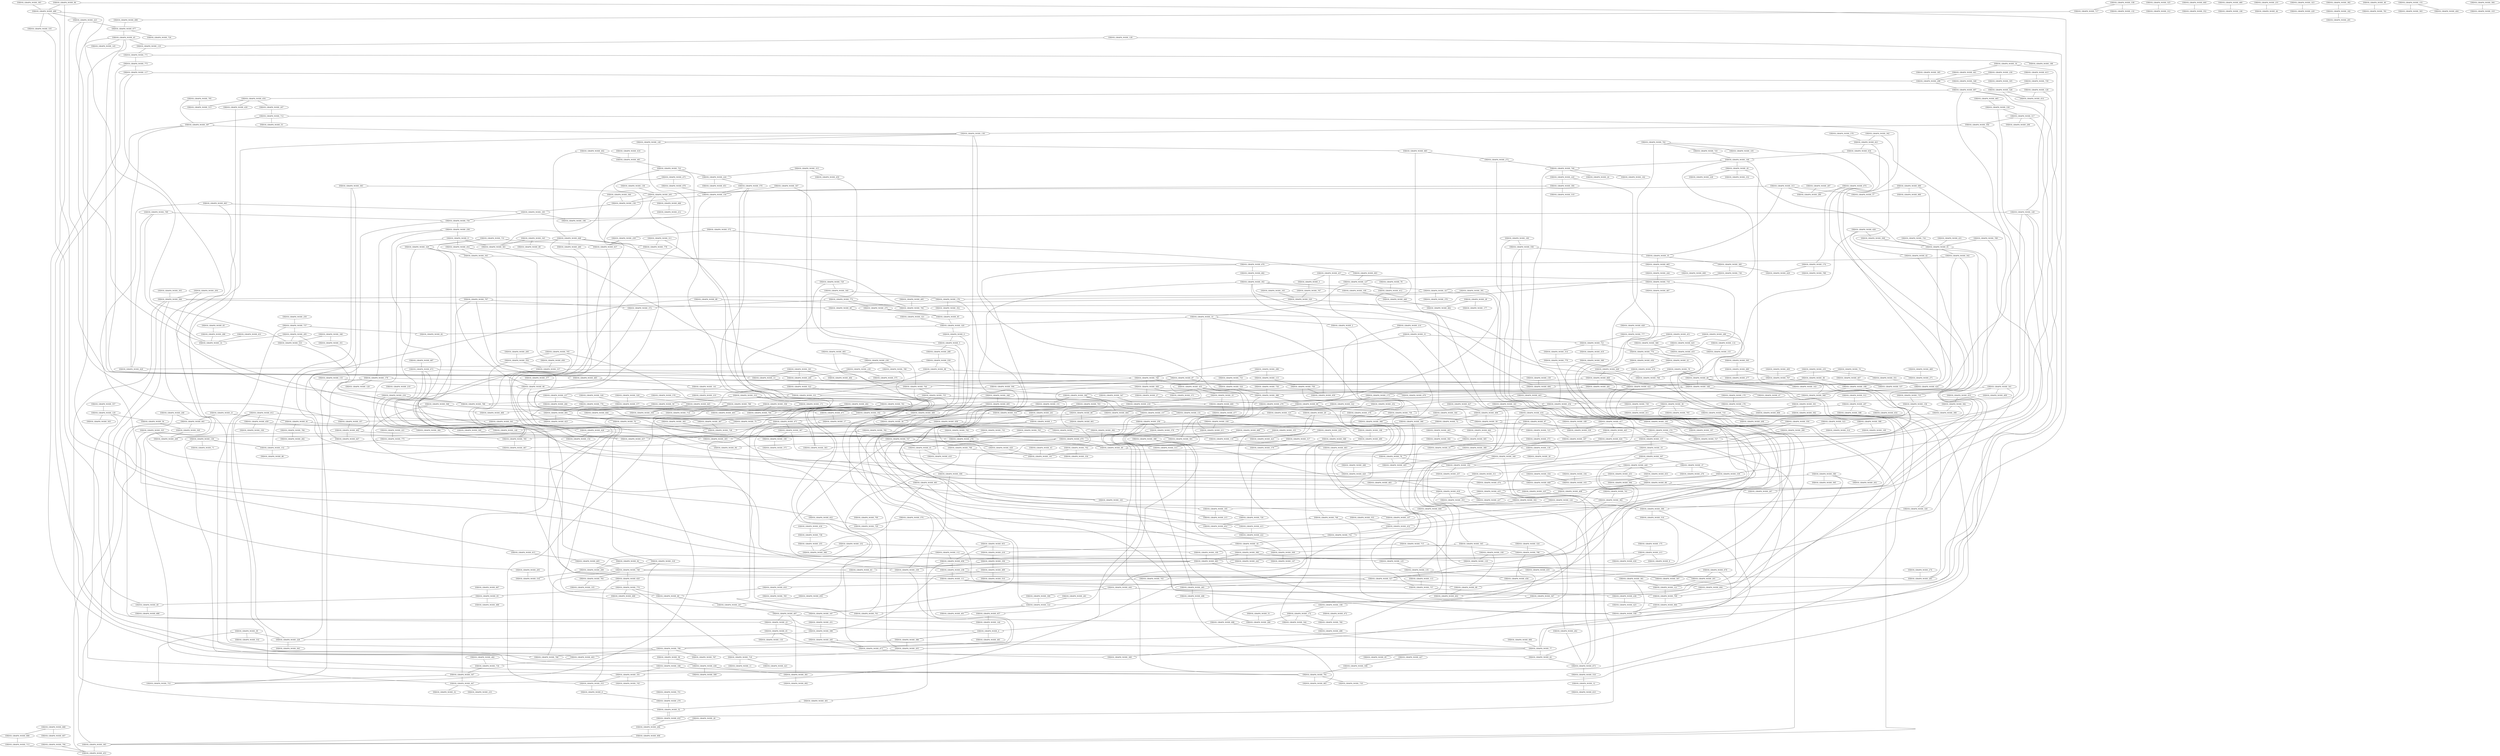 graph ERDOS_GRAPH_KRUSKAL_INVERSE_LARGE{
ERDOS_GRAPH_NODE_223 -- ERDOS_GRAPH_NODE_677 [weight=19];
ERDOS_GRAPH_NODE_636 -- ERDOS_GRAPH_NODE_449 [weight=19];
ERDOS_GRAPH_NODE_446 -- ERDOS_GRAPH_NODE_662 [weight=19];
ERDOS_GRAPH_NODE_677 -- ERDOS_GRAPH_NODE_45 [weight=19];
ERDOS_GRAPH_NODE_722 -- ERDOS_GRAPH_NODE_347 [weight=19];
ERDOS_GRAPH_NODE_754 -- ERDOS_GRAPH_NODE_91 [weight=19];
ERDOS_GRAPH_NODE_497 -- ERDOS_GRAPH_NODE_381 [weight=19];
ERDOS_GRAPH_NODE_36 -- ERDOS_GRAPH_NODE_411 [weight=19];
ERDOS_GRAPH_NODE_296 -- ERDOS_GRAPH_NODE_115 [weight=19];
ERDOS_GRAPH_NODE_770 -- ERDOS_GRAPH_NODE_636 [weight=19];
ERDOS_GRAPH_NODE_618 -- ERDOS_GRAPH_NODE_396 [weight=19];
ERDOS_GRAPH_NODE_114 -- ERDOS_GRAPH_NODE_153 [weight=19];
ERDOS_GRAPH_NODE_740 -- ERDOS_GRAPH_NODE_309 [weight=19];
ERDOS_GRAPH_NODE_473 -- ERDOS_GRAPH_NODE_369 [weight=19];
ERDOS_GRAPH_NODE_152 -- ERDOS_GRAPH_NODE_86 [weight=19];
ERDOS_GRAPH_NODE_327 -- ERDOS_GRAPH_NODE_379 [weight=19];
ERDOS_GRAPH_NODE_722 -- ERDOS_GRAPH_NODE_224 [weight=19];
ERDOS_GRAPH_NODE_392 -- ERDOS_GRAPH_NODE_791 [weight=19];
ERDOS_GRAPH_NODE_235 -- ERDOS_GRAPH_NODE_551 [weight=19];
ERDOS_GRAPH_NODE_773 -- ERDOS_GRAPH_NODE_117 [weight=19];
ERDOS_GRAPH_NODE_146 -- ERDOS_GRAPH_NODE_723 [weight=19];
ERDOS_GRAPH_NODE_10 -- ERDOS_GRAPH_NODE_320 [weight=19];
ERDOS_GRAPH_NODE_45 -- ERDOS_GRAPH_NODE_145 [weight=19];
ERDOS_GRAPH_NODE_393 -- ERDOS_GRAPH_NODE_728 [weight=19];
ERDOS_GRAPH_NODE_92 -- ERDOS_GRAPH_NODE_63 [weight=19];
ERDOS_GRAPH_NODE_748 -- ERDOS_GRAPH_NODE_766 [weight=19];
ERDOS_GRAPH_NODE_213 -- ERDOS_GRAPH_NODE_8 [weight=19];
ERDOS_GRAPH_NODE_399 -- ERDOS_GRAPH_NODE_75 [weight=19];
ERDOS_GRAPH_NODE_457 -- ERDOS_GRAPH_NODE_673 [weight=19];
ERDOS_GRAPH_NODE_173 -- ERDOS_GRAPH_NODE_322 [weight=19];
ERDOS_GRAPH_NODE_97 -- ERDOS_GRAPH_NODE_728 [weight=19];
ERDOS_GRAPH_NODE_37 -- ERDOS_GRAPH_NODE_311 [weight=19];
ERDOS_GRAPH_NODE_390 -- ERDOS_GRAPH_NODE_602 [weight=19];
ERDOS_GRAPH_NODE_378 -- ERDOS_GRAPH_NODE_670 [weight=19];
ERDOS_GRAPH_NODE_657 -- ERDOS_GRAPH_NODE_144 [weight=19];
ERDOS_GRAPH_NODE_471 -- ERDOS_GRAPH_NODE_701 [weight=19];
ERDOS_GRAPH_NODE_553 -- ERDOS_GRAPH_NODE_6 [weight=19];
ERDOS_GRAPH_NODE_440 -- ERDOS_GRAPH_NODE_253 [weight=19];
ERDOS_GRAPH_NODE_248 -- ERDOS_GRAPH_NODE_423 [weight=19];
ERDOS_GRAPH_NODE_525 -- ERDOS_GRAPH_NODE_312 [weight=19];
ERDOS_GRAPH_NODE_721 -- ERDOS_GRAPH_NODE_419 [weight=19];
ERDOS_GRAPH_NODE_707 -- ERDOS_GRAPH_NODE_102 [weight=19];
ERDOS_GRAPH_NODE_640 -- ERDOS_GRAPH_NODE_552 [weight=19];
ERDOS_GRAPH_NODE_311 -- ERDOS_GRAPH_NODE_483 [weight=19];
ERDOS_GRAPH_NODE_406 -- ERDOS_GRAPH_NODE_59 [weight=19];
ERDOS_GRAPH_NODE_676 -- ERDOS_GRAPH_NODE_682 [weight=19];
ERDOS_GRAPH_NODE_146 -- ERDOS_GRAPH_NODE_20 [weight=19];
ERDOS_GRAPH_NODE_37 -- ERDOS_GRAPH_NODE_276 [weight=19];
ERDOS_GRAPH_NODE_683 -- ERDOS_GRAPH_NODE_556 [weight=19];
ERDOS_GRAPH_NODE_612 -- ERDOS_GRAPH_NODE_501 [weight=19];
ERDOS_GRAPH_NODE_364 -- ERDOS_GRAPH_NODE_131 [weight=18];
ERDOS_GRAPH_NODE_444 -- ERDOS_GRAPH_NODE_567 [weight=18];
ERDOS_GRAPH_NODE_422 -- ERDOS_GRAPH_NODE_45 [weight=18];
ERDOS_GRAPH_NODE_104 -- ERDOS_GRAPH_NODE_103 [weight=18];
ERDOS_GRAPH_NODE_149 -- ERDOS_GRAPH_NODE_750 [weight=18];
ERDOS_GRAPH_NODE_517 -- ERDOS_GRAPH_NODE_604 [weight=18];
ERDOS_GRAPH_NODE_527 -- ERDOS_GRAPH_NODE_604 [weight=18];
ERDOS_GRAPH_NODE_628 -- ERDOS_GRAPH_NODE_777 [weight=18];
ERDOS_GRAPH_NODE_689 -- ERDOS_GRAPH_NODE_785 [weight=18];
ERDOS_GRAPH_NODE_791 -- ERDOS_GRAPH_NODE_718 [weight=18];
ERDOS_GRAPH_NODE_219 -- ERDOS_GRAPH_NODE_234 [weight=18];
ERDOS_GRAPH_NODE_702 -- ERDOS_GRAPH_NODE_334 [weight=18];
ERDOS_GRAPH_NODE_518 -- ERDOS_GRAPH_NODE_12 [weight=18];
ERDOS_GRAPH_NODE_604 -- ERDOS_GRAPH_NODE_709 [weight=18];
ERDOS_GRAPH_NODE_788 -- ERDOS_GRAPH_NODE_671 [weight=18];
ERDOS_GRAPH_NODE_460 -- ERDOS_GRAPH_NODE_106 [weight=18];
ERDOS_GRAPH_NODE_231 -- ERDOS_GRAPH_NODE_44 [weight=18];
ERDOS_GRAPH_NODE_434 -- ERDOS_GRAPH_NODE_738 [weight=18];
ERDOS_GRAPH_NODE_648 -- ERDOS_GRAPH_NODE_778 [weight=18];
ERDOS_GRAPH_NODE_397 -- ERDOS_GRAPH_NODE_138 [weight=18];
ERDOS_GRAPH_NODE_480 -- ERDOS_GRAPH_NODE_392 [weight=18];
ERDOS_GRAPH_NODE_674 -- ERDOS_GRAPH_NODE_280 [weight=18];
ERDOS_GRAPH_NODE_253 -- ERDOS_GRAPH_NODE_649 [weight=18];
ERDOS_GRAPH_NODE_110 -- ERDOS_GRAPH_NODE_463 [weight=18];
ERDOS_GRAPH_NODE_4 -- ERDOS_GRAPH_NODE_386 [weight=18];
ERDOS_GRAPH_NODE_302 -- ERDOS_GRAPH_NODE_659 [weight=18];
ERDOS_GRAPH_NODE_417 -- ERDOS_GRAPH_NODE_137 [weight=18];
ERDOS_GRAPH_NODE_74 -- ERDOS_GRAPH_NODE_48 [weight=18];
ERDOS_GRAPH_NODE_356 -- ERDOS_GRAPH_NODE_499 [weight=18];
ERDOS_GRAPH_NODE_175 -- ERDOS_GRAPH_NODE_213 [weight=18];
ERDOS_GRAPH_NODE_648 -- ERDOS_GRAPH_NODE_260 [weight=18];
ERDOS_GRAPH_NODE_170 -- ERDOS_GRAPH_NODE_176 [weight=18];
ERDOS_GRAPH_NODE_629 -- ERDOS_GRAPH_NODE_397 [weight=18];
ERDOS_GRAPH_NODE_272 -- ERDOS_GRAPH_NODE_193 [weight=18];
ERDOS_GRAPH_NODE_263 -- ERDOS_GRAPH_NODE_592 [weight=18];
ERDOS_GRAPH_NODE_29 -- ERDOS_GRAPH_NODE_110 [weight=18];
ERDOS_GRAPH_NODE_495 -- ERDOS_GRAPH_NODE_792 [weight=18];
ERDOS_GRAPH_NODE_20 -- ERDOS_GRAPH_NODE_228 [weight=18];
ERDOS_GRAPH_NODE_558 -- ERDOS_GRAPH_NODE_443 [weight=18];
ERDOS_GRAPH_NODE_626 -- ERDOS_GRAPH_NODE_708 [weight=18];
ERDOS_GRAPH_NODE_658 -- ERDOS_GRAPH_NODE_238 [weight=18];
ERDOS_GRAPH_NODE_541 -- ERDOS_GRAPH_NODE_410 [weight=18];
ERDOS_GRAPH_NODE_113 -- ERDOS_GRAPH_NODE_757 [weight=18];
ERDOS_GRAPH_NODE_238 -- ERDOS_GRAPH_NODE_283 [weight=18];
ERDOS_GRAPH_NODE_605 -- ERDOS_GRAPH_NODE_748 [weight=18];
ERDOS_GRAPH_NODE_451 -- ERDOS_GRAPH_NODE_625 [weight=18];
ERDOS_GRAPH_NODE_254 -- ERDOS_GRAPH_NODE_406 [weight=18];
ERDOS_GRAPH_NODE_746 -- ERDOS_GRAPH_NODE_664 [weight=18];
ERDOS_GRAPH_NODE_576 -- ERDOS_GRAPH_NODE_786 [weight=18];
ERDOS_GRAPH_NODE_237 -- ERDOS_GRAPH_NODE_776 [weight=18];
ERDOS_GRAPH_NODE_705 -- ERDOS_GRAPH_NODE_354 [weight=17];
ERDOS_GRAPH_NODE_697 -- ERDOS_GRAPH_NODE_414 [weight=17];
ERDOS_GRAPH_NODE_723 -- ERDOS_GRAPH_NODE_373 [weight=17];
ERDOS_GRAPH_NODE_385 -- ERDOS_GRAPH_NODE_736 [weight=17];
ERDOS_GRAPH_NODE_673 -- ERDOS_GRAPH_NODE_518 [weight=17];
ERDOS_GRAPH_NODE_323 -- ERDOS_GRAPH_NODE_229 [weight=17];
ERDOS_GRAPH_NODE_712 -- ERDOS_GRAPH_NODE_397 [weight=17];
ERDOS_GRAPH_NODE_81 -- ERDOS_GRAPH_NODE_148 [weight=17];
ERDOS_GRAPH_NODE_737 -- ERDOS_GRAPH_NODE_603 [weight=17];
ERDOS_GRAPH_NODE_402 -- ERDOS_GRAPH_NODE_461 [weight=17];
ERDOS_GRAPH_NODE_254 -- ERDOS_GRAPH_NODE_749 [weight=17];
ERDOS_GRAPH_NODE_320 -- ERDOS_GRAPH_NODE_82 [weight=17];
ERDOS_GRAPH_NODE_158 -- ERDOS_GRAPH_NODE_59 [weight=17];
ERDOS_GRAPH_NODE_374 -- ERDOS_GRAPH_NODE_727 [weight=17];
ERDOS_GRAPH_NODE_586 -- ERDOS_GRAPH_NODE_514 [weight=17];
ERDOS_GRAPH_NODE_531 -- ERDOS_GRAPH_NODE_50 [weight=17];
ERDOS_GRAPH_NODE_558 -- ERDOS_GRAPH_NODE_35 [weight=17];
ERDOS_GRAPH_NODE_77 -- ERDOS_GRAPH_NODE_62 [weight=17];
ERDOS_GRAPH_NODE_635 -- ERDOS_GRAPH_NODE_743 [weight=17];
ERDOS_GRAPH_NODE_461 -- ERDOS_GRAPH_NODE_722 [weight=17];
ERDOS_GRAPH_NODE_731 -- ERDOS_GRAPH_NODE_637 [weight=17];
ERDOS_GRAPH_NODE_36 -- ERDOS_GRAPH_NODE_192 [weight=17];
ERDOS_GRAPH_NODE_691 -- ERDOS_GRAPH_NODE_623 [weight=17];
ERDOS_GRAPH_NODE_178 -- ERDOS_GRAPH_NODE_352 [weight=17];
ERDOS_GRAPH_NODE_641 -- ERDOS_GRAPH_NODE_500 [weight=17];
ERDOS_GRAPH_NODE_274 -- ERDOS_GRAPH_NODE_283 [weight=17];
ERDOS_GRAPH_NODE_677 -- ERDOS_GRAPH_NODE_724 [weight=17];
ERDOS_GRAPH_NODE_259 -- ERDOS_GRAPH_NODE_637 [weight=17];
ERDOS_GRAPH_NODE_140 -- ERDOS_GRAPH_NODE_196 [weight=17];
ERDOS_GRAPH_NODE_5 -- ERDOS_GRAPH_NODE_652 [weight=17];
ERDOS_GRAPH_NODE_567 -- ERDOS_GRAPH_NODE_108 [weight=17];
ERDOS_GRAPH_NODE_76 -- ERDOS_GRAPH_NODE_102 [weight=17];
ERDOS_GRAPH_NODE_68 -- ERDOS_GRAPH_NODE_435 [weight=17];
ERDOS_GRAPH_NODE_485 -- ERDOS_GRAPH_NODE_141 [weight=17];
ERDOS_GRAPH_NODE_102 -- ERDOS_GRAPH_NODE_420 [weight=17];
ERDOS_GRAPH_NODE_307 -- ERDOS_GRAPH_NODE_122 [weight=17];
ERDOS_GRAPH_NODE_388 -- ERDOS_GRAPH_NODE_515 [weight=17];
ERDOS_GRAPH_NODE_511 -- ERDOS_GRAPH_NODE_778 [weight=17];
ERDOS_GRAPH_NODE_38 -- ERDOS_GRAPH_NODE_422 [weight=17];
ERDOS_GRAPH_NODE_618 -- ERDOS_GRAPH_NODE_227 [weight=17];
ERDOS_GRAPH_NODE_131 -- ERDOS_GRAPH_NODE_59 [weight=17];
ERDOS_GRAPH_NODE_431 -- ERDOS_GRAPH_NODE_91 [weight=17];
ERDOS_GRAPH_NODE_91 -- ERDOS_GRAPH_NODE_267 [weight=17];
ERDOS_GRAPH_NODE_329 -- ERDOS_GRAPH_NODE_154 [weight=17];
ERDOS_GRAPH_NODE_710 -- ERDOS_GRAPH_NODE_208 [weight=16];
ERDOS_GRAPH_NODE_306 -- ERDOS_GRAPH_NODE_122 [weight=16];
ERDOS_GRAPH_NODE_171 -- ERDOS_GRAPH_NODE_350 [weight=16];
ERDOS_GRAPH_NODE_558 -- ERDOS_GRAPH_NODE_683 [weight=16];
ERDOS_GRAPH_NODE_492 -- ERDOS_GRAPH_NODE_764 [weight=16];
ERDOS_GRAPH_NODE_27 -- ERDOS_GRAPH_NODE_254 [weight=16];
ERDOS_GRAPH_NODE_364 -- ERDOS_GRAPH_NODE_151 [weight=16];
ERDOS_GRAPH_NODE_302 -- ERDOS_GRAPH_NODE_109 [weight=16];
ERDOS_GRAPH_NODE_31 -- ERDOS_GRAPH_NODE_721 [weight=16];
ERDOS_GRAPH_NODE_687 -- ERDOS_GRAPH_NODE_672 [weight=16];
ERDOS_GRAPH_NODE_139 -- ERDOS_GRAPH_NODE_152 [weight=16];
ERDOS_GRAPH_NODE_595 -- ERDOS_GRAPH_NODE_680 [weight=16];
ERDOS_GRAPH_NODE_20 -- ERDOS_GRAPH_NODE_91 [weight=16];
ERDOS_GRAPH_NODE_0 -- ERDOS_GRAPH_NODE_56 [weight=16];
ERDOS_GRAPH_NODE_632 -- ERDOS_GRAPH_NODE_52 [weight=16];
ERDOS_GRAPH_NODE_20 -- ERDOS_GRAPH_NODE_332 [weight=16];
ERDOS_GRAPH_NODE_772 -- ERDOS_GRAPH_NODE_792 [weight=16];
ERDOS_GRAPH_NODE_241 -- ERDOS_GRAPH_NODE_1 [weight=16];
ERDOS_GRAPH_NODE_397 -- ERDOS_GRAPH_NODE_62 [weight=16];
ERDOS_GRAPH_NODE_544 -- ERDOS_GRAPH_NODE_496 [weight=16];
ERDOS_GRAPH_NODE_172 -- ERDOS_GRAPH_NODE_760 [weight=16];
ERDOS_GRAPH_NODE_600 -- ERDOS_GRAPH_NODE_477 [weight=16];
ERDOS_GRAPH_NODE_512 -- ERDOS_GRAPH_NODE_297 [weight=16];
ERDOS_GRAPH_NODE_37 -- ERDOS_GRAPH_NODE_539 [weight=16];
ERDOS_GRAPH_NODE_368 -- ERDOS_GRAPH_NODE_392 [weight=16];
ERDOS_GRAPH_NODE_538 -- ERDOS_GRAPH_NODE_132 [weight=16];
ERDOS_GRAPH_NODE_541 -- ERDOS_GRAPH_NODE_326 [weight=16];
ERDOS_GRAPH_NODE_499 -- ERDOS_GRAPH_NODE_510 [weight=16];
ERDOS_GRAPH_NODE_501 -- ERDOS_GRAPH_NODE_426 [weight=16];
ERDOS_GRAPH_NODE_541 -- ERDOS_GRAPH_NODE_409 [weight=16];
ERDOS_GRAPH_NODE_462 -- ERDOS_GRAPH_NODE_437 [weight=16];
ERDOS_GRAPH_NODE_648 -- ERDOS_GRAPH_NODE_452 [weight=16];
ERDOS_GRAPH_NODE_230 -- ERDOS_GRAPH_NODE_505 [weight=16];
ERDOS_GRAPH_NODE_748 -- ERDOS_GRAPH_NODE_527 [weight=16];
ERDOS_GRAPH_NODE_554 -- ERDOS_GRAPH_NODE_103 [weight=16];
ERDOS_GRAPH_NODE_596 -- ERDOS_GRAPH_NODE_245 [weight=16];
ERDOS_GRAPH_NODE_199 -- ERDOS_GRAPH_NODE_568 [weight=16];
ERDOS_GRAPH_NODE_213 -- ERDOS_GRAPH_NODE_630 [weight=16];
ERDOS_GRAPH_NODE_10 -- ERDOS_GRAPH_NODE_2 [weight=16];
ERDOS_GRAPH_NODE_618 -- ERDOS_GRAPH_NODE_353 [weight=16];
ERDOS_GRAPH_NODE_721 -- ERDOS_GRAPH_NODE_770 [weight=16];
ERDOS_GRAPH_NODE_293 -- ERDOS_GRAPH_NODE_534 [weight=16];
ERDOS_GRAPH_NODE_557 -- ERDOS_GRAPH_NODE_120 [weight=16];
ERDOS_GRAPH_NODE_248 -- ERDOS_GRAPH_NODE_588 [weight=16];
ERDOS_GRAPH_NODE_506 -- ERDOS_GRAPH_NODE_791 [weight=16];
ERDOS_GRAPH_NODE_108 -- ERDOS_GRAPH_NODE_172 [weight=16];
ERDOS_GRAPH_NODE_561 -- ERDOS_GRAPH_NODE_364 [weight=16];
ERDOS_GRAPH_NODE_600 -- ERDOS_GRAPH_NODE_60 [weight=16];
ERDOS_GRAPH_NODE_689 -- ERDOS_GRAPH_NODE_581 [weight=16];
ERDOS_GRAPH_NODE_254 -- ERDOS_GRAPH_NODE_671 [weight=16];
ERDOS_GRAPH_NODE_286 -- ERDOS_GRAPH_NODE_14 [weight=16];
ERDOS_GRAPH_NODE_410 -- ERDOS_GRAPH_NODE_582 [weight=16];
ERDOS_GRAPH_NODE_682 -- ERDOS_GRAPH_NODE_302 [weight=16];
ERDOS_GRAPH_NODE_539 -- ERDOS_GRAPH_NODE_103 [weight=16];
ERDOS_GRAPH_NODE_550 -- ERDOS_GRAPH_NODE_374 [weight=16];
ERDOS_GRAPH_NODE_740 -- ERDOS_GRAPH_NODE_455 [weight=16];
ERDOS_GRAPH_NODE_683 -- ERDOS_GRAPH_NODE_748 [weight=16];
ERDOS_GRAPH_NODE_367 -- ERDOS_GRAPH_NODE_747 [weight=16];
ERDOS_GRAPH_NODE_475 -- ERDOS_GRAPH_NODE_679 [weight=15];
ERDOS_GRAPH_NODE_176 -- ERDOS_GRAPH_NODE_609 [weight=15];
ERDOS_GRAPH_NODE_309 -- ERDOS_GRAPH_NODE_27 [weight=15];
ERDOS_GRAPH_NODE_122 -- ERDOS_GRAPH_NODE_701 [weight=15];
ERDOS_GRAPH_NODE_296 -- ERDOS_GRAPH_NODE_733 [weight=15];
ERDOS_GRAPH_NODE_774 -- ERDOS_GRAPH_NODE_80 [weight=15];
ERDOS_GRAPH_NODE_190 -- ERDOS_GRAPH_NODE_375 [weight=15];
ERDOS_GRAPH_NODE_193 -- ERDOS_GRAPH_NODE_197 [weight=15];
ERDOS_GRAPH_NODE_18 -- ERDOS_GRAPH_NODE_509 [weight=15];
ERDOS_GRAPH_NODE_669 -- ERDOS_GRAPH_NODE_281 [weight=15];
ERDOS_GRAPH_NODE_160 -- ERDOS_GRAPH_NODE_279 [weight=15];
ERDOS_GRAPH_NODE_232 -- ERDOS_GRAPH_NODE_100 [weight=15];
ERDOS_GRAPH_NODE_428 -- ERDOS_GRAPH_NODE_191 [weight=15];
ERDOS_GRAPH_NODE_641 -- ERDOS_GRAPH_NODE_384 [weight=15];
ERDOS_GRAPH_NODE_329 -- ERDOS_GRAPH_NODE_343 [weight=15];
ERDOS_GRAPH_NODE_97 -- ERDOS_GRAPH_NODE_530 [weight=15];
ERDOS_GRAPH_NODE_669 -- ERDOS_GRAPH_NODE_141 [weight=15];
ERDOS_GRAPH_NODE_383 -- ERDOS_GRAPH_NODE_152 [weight=15];
ERDOS_GRAPH_NODE_225 -- ERDOS_GRAPH_NODE_362 [weight=15];
ERDOS_GRAPH_NODE_226 -- ERDOS_GRAPH_NODE_563 [weight=15];
ERDOS_GRAPH_NODE_360 -- ERDOS_GRAPH_NODE_125 [weight=15];
ERDOS_GRAPH_NODE_737 -- ERDOS_GRAPH_NODE_82 [weight=15];
ERDOS_GRAPH_NODE_258 -- ERDOS_GRAPH_NODE_9 [weight=15];
ERDOS_GRAPH_NODE_380 -- ERDOS_GRAPH_NODE_565 [weight=15];
ERDOS_GRAPH_NODE_472 -- ERDOS_GRAPH_NODE_760 [weight=15];
ERDOS_GRAPH_NODE_582 -- ERDOS_GRAPH_NODE_399 [weight=15];
ERDOS_GRAPH_NODE_767 -- ERDOS_GRAPH_NODE_520 [weight=15];
ERDOS_GRAPH_NODE_449 -- ERDOS_GRAPH_NODE_708 [weight=15];
ERDOS_GRAPH_NODE_144 -- ERDOS_GRAPH_NODE_4 [weight=15];
ERDOS_GRAPH_NODE_139 -- ERDOS_GRAPH_NODE_436 [weight=15];
ERDOS_GRAPH_NODE_436 -- ERDOS_GRAPH_NODE_599 [weight=15];
ERDOS_GRAPH_NODE_41 -- ERDOS_GRAPH_NODE_418 [weight=15];
ERDOS_GRAPH_NODE_646 -- ERDOS_GRAPH_NODE_107 [weight=15];
ERDOS_GRAPH_NODE_539 -- ERDOS_GRAPH_NODE_474 [weight=15];
ERDOS_GRAPH_NODE_9 -- ERDOS_GRAPH_NODE_561 [weight=15];
ERDOS_GRAPH_NODE_209 -- ERDOS_GRAPH_NODE_534 [weight=15];
ERDOS_GRAPH_NODE_139 -- ERDOS_GRAPH_NODE_71 [weight=15];
ERDOS_GRAPH_NODE_482 -- ERDOS_GRAPH_NODE_734 [weight=15];
ERDOS_GRAPH_NODE_747 -- ERDOS_GRAPH_NODE_238 [weight=15];
ERDOS_GRAPH_NODE_79 -- ERDOS_GRAPH_NODE_412 [weight=15];
ERDOS_GRAPH_NODE_62 -- ERDOS_GRAPH_NODE_673 [weight=15];
ERDOS_GRAPH_NODE_447 -- ERDOS_GRAPH_NODE_233 [weight=15];
ERDOS_GRAPH_NODE_297 -- ERDOS_GRAPH_NODE_756 [weight=15];
ERDOS_GRAPH_NODE_447 -- ERDOS_GRAPH_NODE_32 [weight=15];
ERDOS_GRAPH_NODE_574 -- ERDOS_GRAPH_NODE_415 [weight=15];
ERDOS_GRAPH_NODE_318 -- ERDOS_GRAPH_NODE_264 [weight=15];
ERDOS_GRAPH_NODE_120 -- ERDOS_GRAPH_NODE_503 [weight=15];
ERDOS_GRAPH_NODE_97 -- ERDOS_GRAPH_NODE_632 [weight=15];
ERDOS_GRAPH_NODE_269 -- ERDOS_GRAPH_NODE_205 [weight=15];
ERDOS_GRAPH_NODE_365 -- ERDOS_GRAPH_NODE_453 [weight=15];
ERDOS_GRAPH_NODE_256 -- ERDOS_GRAPH_NODE_266 [weight=15];
ERDOS_GRAPH_NODE_616 -- ERDOS_GRAPH_NODE_765 [weight=15];
ERDOS_GRAPH_NODE_343 -- ERDOS_GRAPH_NODE_143 [weight=15];
ERDOS_GRAPH_NODE_111 -- ERDOS_GRAPH_NODE_99 [weight=15];
ERDOS_GRAPH_NODE_43 -- ERDOS_GRAPH_NODE_191 [weight=15];
ERDOS_GRAPH_NODE_203 -- ERDOS_GRAPH_NODE_138 [weight=15];
ERDOS_GRAPH_NODE_36 -- ERDOS_GRAPH_NODE_710 [weight=14];
ERDOS_GRAPH_NODE_572 -- ERDOS_GRAPH_NODE_259 [weight=14];
ERDOS_GRAPH_NODE_309 -- ERDOS_GRAPH_NODE_122 [weight=14];
ERDOS_GRAPH_NODE_408 -- ERDOS_GRAPH_NODE_183 [weight=14];
ERDOS_GRAPH_NODE_625 -- ERDOS_GRAPH_NODE_770 [weight=14];
ERDOS_GRAPH_NODE_712 -- ERDOS_GRAPH_NODE_376 [weight=14];
ERDOS_GRAPH_NODE_52 -- ERDOS_GRAPH_NODE_584 [weight=14];
ERDOS_GRAPH_NODE_315 -- ERDOS_GRAPH_NODE_744 [weight=14];
ERDOS_GRAPH_NODE_6 -- ERDOS_GRAPH_NODE_270 [weight=14];
ERDOS_GRAPH_NODE_342 -- ERDOS_GRAPH_NODE_541 [weight=14];
ERDOS_GRAPH_NODE_23 -- ERDOS_GRAPH_NODE_61 [weight=14];
ERDOS_GRAPH_NODE_744 -- ERDOS_GRAPH_NODE_237 [weight=14];
ERDOS_GRAPH_NODE_398 -- ERDOS_GRAPH_NODE_130 [weight=14];
ERDOS_GRAPH_NODE_199 -- ERDOS_GRAPH_NODE_718 [weight=14];
ERDOS_GRAPH_NODE_60 -- ERDOS_GRAPH_NODE_601 [weight=14];
ERDOS_GRAPH_NODE_92 -- ERDOS_GRAPH_NODE_209 [weight=14];
ERDOS_GRAPH_NODE_18 -- ERDOS_GRAPH_NODE_360 [weight=14];
ERDOS_GRAPH_NODE_672 -- ERDOS_GRAPH_NODE_13 [weight=14];
ERDOS_GRAPH_NODE_254 -- ERDOS_GRAPH_NODE_456 [weight=14];
ERDOS_GRAPH_NODE_131 -- ERDOS_GRAPH_NODE_4 [weight=14];
ERDOS_GRAPH_NODE_220 -- ERDOS_GRAPH_NODE_394 [weight=14];
ERDOS_GRAPH_NODE_121 -- ERDOS_GRAPH_NODE_709 [weight=14];
ERDOS_GRAPH_NODE_179 -- ERDOS_GRAPH_NODE_129 [weight=14];
ERDOS_GRAPH_NODE_693 -- ERDOS_GRAPH_NODE_127 [weight=14];
ERDOS_GRAPH_NODE_748 -- ERDOS_GRAPH_NODE_620 [weight=14];
ERDOS_GRAPH_NODE_742 -- ERDOS_GRAPH_NODE_278 [weight=14];
ERDOS_GRAPH_NODE_772 -- ERDOS_GRAPH_NODE_372 [weight=14];
ERDOS_GRAPH_NODE_74 -- ERDOS_GRAPH_NODE_271 [weight=14];
ERDOS_GRAPH_NODE_705 -- ERDOS_GRAPH_NODE_464 [weight=14];
ERDOS_GRAPH_NODE_719 -- ERDOS_GRAPH_NODE_11 [weight=14];
ERDOS_GRAPH_NODE_480 -- ERDOS_GRAPH_NODE_56 [weight=14];
ERDOS_GRAPH_NODE_541 -- ERDOS_GRAPH_NODE_479 [weight=14];
ERDOS_GRAPH_NODE_107 -- ERDOS_GRAPH_NODE_432 [weight=14];
ERDOS_GRAPH_NODE_621 -- ERDOS_GRAPH_NODE_422 [weight=14];
ERDOS_GRAPH_NODE_665 -- ERDOS_GRAPH_NODE_244 [weight=14];
ERDOS_GRAPH_NODE_462 -- ERDOS_GRAPH_NODE_750 [weight=14];
ERDOS_GRAPH_NODE_449 -- ERDOS_GRAPH_NODE_669 [weight=14];
ERDOS_GRAPH_NODE_469 -- ERDOS_GRAPH_NODE_271 [weight=14];
ERDOS_GRAPH_NODE_388 -- ERDOS_GRAPH_NODE_90 [weight=14];
ERDOS_GRAPH_NODE_304 -- ERDOS_GRAPH_NODE_138 [weight=14];
ERDOS_GRAPH_NODE_353 -- ERDOS_GRAPH_NODE_326 [weight=13];
ERDOS_GRAPH_NODE_149 -- ERDOS_GRAPH_NODE_539 [weight=13];
ERDOS_GRAPH_NODE_290 -- ERDOS_GRAPH_NODE_727 [weight=13];
ERDOS_GRAPH_NODE_706 -- ERDOS_GRAPH_NODE_787 [weight=13];
ERDOS_GRAPH_NODE_250 -- ERDOS_GRAPH_NODE_737 [weight=13];
ERDOS_GRAPH_NODE_744 -- ERDOS_GRAPH_NODE_755 [weight=13];
ERDOS_GRAPH_NODE_214 -- ERDOS_GRAPH_NODE_31 [weight=13];
ERDOS_GRAPH_NODE_201 -- ERDOS_GRAPH_NODE_121 [weight=13];
ERDOS_GRAPH_NODE_591 -- ERDOS_GRAPH_NODE_240 [weight=13];
ERDOS_GRAPH_NODE_295 -- ERDOS_GRAPH_NODE_533 [weight=13];
ERDOS_GRAPH_NODE_68 -- ERDOS_GRAPH_NODE_267 [weight=13];
ERDOS_GRAPH_NODE_325 -- ERDOS_GRAPH_NODE_269 [weight=13];
ERDOS_GRAPH_NODE_317 -- ERDOS_GRAPH_NODE_191 [weight=13];
ERDOS_GRAPH_NODE_489 -- ERDOS_GRAPH_NODE_535 [weight=13];
ERDOS_GRAPH_NODE_84 -- ERDOS_GRAPH_NODE_283 [weight=13];
ERDOS_GRAPH_NODE_696 -- ERDOS_GRAPH_NODE_677 [weight=13];
ERDOS_GRAPH_NODE_390 -- ERDOS_GRAPH_NODE_378 [weight=13];
ERDOS_GRAPH_NODE_314 -- ERDOS_GRAPH_NODE_779 [weight=13];
ERDOS_GRAPH_NODE_634 -- ERDOS_GRAPH_NODE_146 [weight=13];
ERDOS_GRAPH_NODE_124 -- ERDOS_GRAPH_NODE_396 [weight=13];
ERDOS_GRAPH_NODE_580 -- ERDOS_GRAPH_NODE_433 [weight=13];
ERDOS_GRAPH_NODE_78 -- ERDOS_GRAPH_NODE_87 [weight=13];
ERDOS_GRAPH_NODE_99 -- ERDOS_GRAPH_NODE_602 [weight=13];
ERDOS_GRAPH_NODE_28 -- ERDOS_GRAPH_NODE_177 [weight=13];
ERDOS_GRAPH_NODE_671 -- ERDOS_GRAPH_NODE_17 [weight=13];
ERDOS_GRAPH_NODE_773 -- ERDOS_GRAPH_NODE_240 [weight=13];
ERDOS_GRAPH_NODE_29 -- ERDOS_GRAPH_NODE_59 [weight=13];
ERDOS_GRAPH_NODE_58 -- ERDOS_GRAPH_NODE_166 [weight=13];
ERDOS_GRAPH_NODE_795 -- ERDOS_GRAPH_NODE_513 [weight=13];
ERDOS_GRAPH_NODE_51 -- ERDOS_GRAPH_NODE_266 [weight=13];
ERDOS_GRAPH_NODE_315 -- ERDOS_GRAPH_NODE_450 [weight=13];
ERDOS_GRAPH_NODE_16 -- ERDOS_GRAPH_NODE_440 [weight=13];
ERDOS_GRAPH_NODE_535 -- ERDOS_GRAPH_NODE_40 [weight=13];
ERDOS_GRAPH_NODE_678 -- ERDOS_GRAPH_NODE_556 [weight=13];
ERDOS_GRAPH_NODE_128 -- ERDOS_GRAPH_NODE_396 [weight=13];
ERDOS_GRAPH_NODE_584 -- ERDOS_GRAPH_NODE_69 [weight=13];
ERDOS_GRAPH_NODE_680 -- ERDOS_GRAPH_NODE_277 [weight=13];
ERDOS_GRAPH_NODE_161 -- ERDOS_GRAPH_NODE_553 [weight=13];
ERDOS_GRAPH_NODE_168 -- ERDOS_GRAPH_NODE_364 [weight=13];
ERDOS_GRAPH_NODE_553 -- ERDOS_GRAPH_NODE_620 [weight=13];
ERDOS_GRAPH_NODE_762 -- ERDOS_GRAPH_NODE_624 [weight=13];
ERDOS_GRAPH_NODE_310 -- ERDOS_GRAPH_NODE_788 [weight=13];
ERDOS_GRAPH_NODE_738 -- ERDOS_GRAPH_NODE_255 [weight=13];
ERDOS_GRAPH_NODE_668 -- ERDOS_GRAPH_NODE_607 [weight=13];
ERDOS_GRAPH_NODE_533 -- ERDOS_GRAPH_NODE_466 [weight=13];
ERDOS_GRAPH_NODE_340 -- ERDOS_GRAPH_NODE_102 [weight=13];
ERDOS_GRAPH_NODE_395 -- ERDOS_GRAPH_NODE_298 [weight=13];
ERDOS_GRAPH_NODE_355 -- ERDOS_GRAPH_NODE_110 [weight=13];
ERDOS_GRAPH_NODE_317 -- ERDOS_GRAPH_NODE_49 [weight=13];
ERDOS_GRAPH_NODE_782 -- ERDOS_GRAPH_NODE_305 [weight=13];
ERDOS_GRAPH_NODE_137 -- ERDOS_GRAPH_NODE_19 [weight=13];
ERDOS_GRAPH_NODE_172 -- ERDOS_GRAPH_NODE_544 [weight=13];
ERDOS_GRAPH_NODE_133 -- ERDOS_GRAPH_NODE_66 [weight=13];
ERDOS_GRAPH_NODE_128 -- ERDOS_GRAPH_NODE_119 [weight=13];
ERDOS_GRAPH_NODE_204 -- ERDOS_GRAPH_NODE_788 [weight=13];
ERDOS_GRAPH_NODE_669 -- ERDOS_GRAPH_NODE_752 [weight=13];
ERDOS_GRAPH_NODE_621 -- ERDOS_GRAPH_NODE_634 [weight=13];
ERDOS_GRAPH_NODE_301 -- ERDOS_GRAPH_NODE_562 [weight=13];
ERDOS_GRAPH_NODE_135 -- ERDOS_GRAPH_NODE_685 [weight=13];
ERDOS_GRAPH_NODE_81 -- ERDOS_GRAPH_NODE_784 [weight=13];
ERDOS_GRAPH_NODE_716 -- ERDOS_GRAPH_NODE_487 [weight=13];
ERDOS_GRAPH_NODE_729 -- ERDOS_GRAPH_NODE_540 [weight=13];
ERDOS_GRAPH_NODE_244 -- ERDOS_GRAPH_NODE_716 [weight=12];
ERDOS_GRAPH_NODE_528 -- ERDOS_GRAPH_NODE_577 [weight=12];
ERDOS_GRAPH_NODE_609 -- ERDOS_GRAPH_NODE_193 [weight=12];
ERDOS_GRAPH_NODE_251 -- ERDOS_GRAPH_NODE_596 [weight=12];
ERDOS_GRAPH_NODE_235 -- ERDOS_GRAPH_NODE_707 [weight=12];
ERDOS_GRAPH_NODE_548 -- ERDOS_GRAPH_NODE_526 [weight=12];
ERDOS_GRAPH_NODE_644 -- ERDOS_GRAPH_NODE_387 [weight=12];
ERDOS_GRAPH_NODE_302 -- ERDOS_GRAPH_NODE_168 [weight=12];
ERDOS_GRAPH_NODE_348 -- ERDOS_GRAPH_NODE_695 [weight=12];
ERDOS_GRAPH_NODE_41 -- ERDOS_GRAPH_NODE_308 [weight=12];
ERDOS_GRAPH_NODE_127 -- ERDOS_GRAPH_NODE_412 [weight=12];
ERDOS_GRAPH_NODE_649 -- ERDOS_GRAPH_NODE_408 [weight=12];
ERDOS_GRAPH_NODE_346 -- ERDOS_GRAPH_NODE_351 [weight=12];
ERDOS_GRAPH_NODE_136 -- ERDOS_GRAPH_NODE_205 [weight=12];
ERDOS_GRAPH_NODE_728 -- ERDOS_GRAPH_NODE_437 [weight=12];
ERDOS_GRAPH_NODE_451 -- ERDOS_GRAPH_NODE_432 [weight=12];
ERDOS_GRAPH_NODE_313 -- ERDOS_GRAPH_NODE_280 [weight=12];
ERDOS_GRAPH_NODE_386 -- ERDOS_GRAPH_NODE_203 [weight=12];
ERDOS_GRAPH_NODE_58 -- ERDOS_GRAPH_NODE_436 [weight=12];
ERDOS_GRAPH_NODE_302 -- ERDOS_GRAPH_NODE_709 [weight=12];
ERDOS_GRAPH_NODE_761 -- ERDOS_GRAPH_NODE_376 [weight=12];
ERDOS_GRAPH_NODE_3 -- ERDOS_GRAPH_NODE_767 [weight=12];
ERDOS_GRAPH_NODE_189 -- ERDOS_GRAPH_NODE_530 [weight=12];
ERDOS_GRAPH_NODE_68 -- ERDOS_GRAPH_NODE_225 [weight=12];
ERDOS_GRAPH_NODE_187 -- ERDOS_GRAPH_NODE_251 [weight=12];
ERDOS_GRAPH_NODE_786 -- ERDOS_GRAPH_NODE_714 [weight=12];
ERDOS_GRAPH_NODE_717 -- ERDOS_GRAPH_NODE_696 [weight=12];
ERDOS_GRAPH_NODE_354 -- ERDOS_GRAPH_NODE_92 [weight=12];
ERDOS_GRAPH_NODE_620 -- ERDOS_GRAPH_NODE_774 [weight=12];
ERDOS_GRAPH_NODE_715 -- ERDOS_GRAPH_NODE_796 [weight=12];
ERDOS_GRAPH_NODE_679 -- ERDOS_GRAPH_NODE_150 [weight=12];
ERDOS_GRAPH_NODE_737 -- ERDOS_GRAPH_NODE_295 [weight=12];
ERDOS_GRAPH_NODE_702 -- ERDOS_GRAPH_NODE_191 [weight=12];
ERDOS_GRAPH_NODE_748 -- ERDOS_GRAPH_NODE_783 [weight=12];
ERDOS_GRAPH_NODE_253 -- ERDOS_GRAPH_NODE_68 [weight=12];
ERDOS_GRAPH_NODE_459 -- ERDOS_GRAPH_NODE_336 [weight=12];
ERDOS_GRAPH_NODE_666 -- ERDOS_GRAPH_NODE_212 [weight=12];
ERDOS_GRAPH_NODE_54 -- ERDOS_GRAPH_NODE_500 [weight=12];
ERDOS_GRAPH_NODE_275 -- ERDOS_GRAPH_NODE_694 [weight=12];
ERDOS_GRAPH_NODE_61 -- ERDOS_GRAPH_NODE_116 [weight=12];
ERDOS_GRAPH_NODE_140 -- ERDOS_GRAPH_NODE_685 [weight=12];
ERDOS_GRAPH_NODE_241 -- ERDOS_GRAPH_NODE_418 [weight=12];
ERDOS_GRAPH_NODE_768 -- ERDOS_GRAPH_NODE_191 [weight=12];
ERDOS_GRAPH_NODE_381 -- ERDOS_GRAPH_NODE_692 [weight=12];
ERDOS_GRAPH_NODE_352 -- ERDOS_GRAPH_NODE_85 [weight=12];
ERDOS_GRAPH_NODE_736 -- ERDOS_GRAPH_NODE_127 [weight=12];
ERDOS_GRAPH_NODE_649 -- ERDOS_GRAPH_NODE_19 [weight=12];
ERDOS_GRAPH_NODE_315 -- ERDOS_GRAPH_NODE_224 [weight=12];
ERDOS_GRAPH_NODE_653 -- ERDOS_GRAPH_NODE_216 [weight=12];
ERDOS_GRAPH_NODE_789 -- ERDOS_GRAPH_NODE_77 [weight=12];
ERDOS_GRAPH_NODE_591 -- ERDOS_GRAPH_NODE_484 [weight=12];
ERDOS_GRAPH_NODE_545 -- ERDOS_GRAPH_NODE_561 [weight=12];
ERDOS_GRAPH_NODE_709 -- ERDOS_GRAPH_NODE_664 [weight=12];
ERDOS_GRAPH_NODE_612 -- ERDOS_GRAPH_NODE_459 [weight=12];
ERDOS_GRAPH_NODE_769 -- ERDOS_GRAPH_NODE_14 [weight=12];
ERDOS_GRAPH_NODE_520 -- ERDOS_GRAPH_NODE_69 [weight=12];
ERDOS_GRAPH_NODE_427 -- ERDOS_GRAPH_NODE_506 [weight=12];
ERDOS_GRAPH_NODE_258 -- ERDOS_GRAPH_NODE_179 [weight=12];
ERDOS_GRAPH_NODE_797 -- ERDOS_GRAPH_NODE_372 [weight=12];
ERDOS_GRAPH_NODE_756 -- ERDOS_GRAPH_NODE_368 [weight=12];
ERDOS_GRAPH_NODE_547 -- ERDOS_GRAPH_NODE_218 [weight=12];
ERDOS_GRAPH_NODE_570 -- ERDOS_GRAPH_NODE_150 [weight=11];
ERDOS_GRAPH_NODE_84 -- ERDOS_GRAPH_NODE_166 [weight=11];
ERDOS_GRAPH_NODE_672 -- ERDOS_GRAPH_NODE_437 [weight=11];
ERDOS_GRAPH_NODE_712 -- ERDOS_GRAPH_NODE_53 [weight=11];
ERDOS_GRAPH_NODE_374 -- ERDOS_GRAPH_NODE_137 [weight=11];
ERDOS_GRAPH_NODE_76 -- ERDOS_GRAPH_NODE_405 [weight=11];
ERDOS_GRAPH_NODE_402 -- ERDOS_GRAPH_NODE_648 [weight=11];
ERDOS_GRAPH_NODE_493 -- ERDOS_GRAPH_NODE_473 [weight=11];
ERDOS_GRAPH_NODE_163 -- ERDOS_GRAPH_NODE_520 [weight=11];
ERDOS_GRAPH_NODE_23 -- ERDOS_GRAPH_NODE_596 [weight=11];
ERDOS_GRAPH_NODE_91 -- ERDOS_GRAPH_NODE_542 [weight=11];
ERDOS_GRAPH_NODE_462 -- ERDOS_GRAPH_NODE_647 [weight=11];
ERDOS_GRAPH_NODE_358 -- ERDOS_GRAPH_NODE_691 [weight=11];
ERDOS_GRAPH_NODE_707 -- ERDOS_GRAPH_NODE_694 [weight=11];
ERDOS_GRAPH_NODE_650 -- ERDOS_GRAPH_NODE_247 [weight=11];
ERDOS_GRAPH_NODE_509 -- ERDOS_GRAPH_NODE_147 [weight=11];
ERDOS_GRAPH_NODE_721 -- ERDOS_GRAPH_NODE_314 [weight=11];
ERDOS_GRAPH_NODE_234 -- ERDOS_GRAPH_NODE_788 [weight=11];
ERDOS_GRAPH_NODE_417 -- ERDOS_GRAPH_NODE_530 [weight=11];
ERDOS_GRAPH_NODE_523 -- ERDOS_GRAPH_NODE_290 [weight=11];
ERDOS_GRAPH_NODE_260 -- ERDOS_GRAPH_NODE_483 [weight=11];
ERDOS_GRAPH_NODE_560 -- ERDOS_GRAPH_NODE_561 [weight=11];
ERDOS_GRAPH_NODE_112 -- ERDOS_GRAPH_NODE_658 [weight=11];
ERDOS_GRAPH_NODE_417 -- ERDOS_GRAPH_NODE_445 [weight=11];
ERDOS_GRAPH_NODE_497 -- ERDOS_GRAPH_NODE_23 [weight=11];
ERDOS_GRAPH_NODE_385 -- ERDOS_GRAPH_NODE_429 [weight=11];
ERDOS_GRAPH_NODE_634 -- ERDOS_GRAPH_NODE_227 [weight=11];
ERDOS_GRAPH_NODE_178 -- ERDOS_GRAPH_NODE_649 [weight=11];
ERDOS_GRAPH_NODE_642 -- ERDOS_GRAPH_NODE_55 [weight=11];
ERDOS_GRAPH_NODE_416 -- ERDOS_GRAPH_NODE_369 [weight=11];
ERDOS_GRAPH_NODE_730 -- ERDOS_GRAPH_NODE_388 [weight=11];
ERDOS_GRAPH_NODE_585 -- ERDOS_GRAPH_NODE_463 [weight=11];
ERDOS_GRAPH_NODE_749 -- ERDOS_GRAPH_NODE_220 [weight=11];
ERDOS_GRAPH_NODE_771 -- ERDOS_GRAPH_NODE_773 [weight=11];
ERDOS_GRAPH_NODE_111 -- ERDOS_GRAPH_NODE_444 [weight=11];
ERDOS_GRAPH_NODE_758 -- ERDOS_GRAPH_NODE_659 [weight=11];
ERDOS_GRAPH_NODE_33 -- ERDOS_GRAPH_NODE_600 [weight=11];
ERDOS_GRAPH_NODE_542 -- ERDOS_GRAPH_NODE_424 [weight=11];
ERDOS_GRAPH_NODE_406 -- ERDOS_GRAPH_NODE_72 [weight=11];
ERDOS_GRAPH_NODE_690 -- ERDOS_GRAPH_NODE_660 [weight=11];
ERDOS_GRAPH_NODE_361 -- ERDOS_GRAPH_NODE_121 [weight=11];
ERDOS_GRAPH_NODE_102 -- ERDOS_GRAPH_NODE_257 [weight=11];
ERDOS_GRAPH_NODE_489 -- ERDOS_GRAPH_NODE_223 [weight=11];
ERDOS_GRAPH_NODE_9 -- ERDOS_GRAPH_NODE_452 [weight=11];
ERDOS_GRAPH_NODE_733 -- ERDOS_GRAPH_NODE_524 [weight=10];
ERDOS_GRAPH_NODE_770 -- ERDOS_GRAPH_NODE_550 [weight=10];
ERDOS_GRAPH_NODE_179 -- ERDOS_GRAPH_NODE_647 [weight=10];
ERDOS_GRAPH_NODE_706 -- ERDOS_GRAPH_NODE_766 [weight=10];
ERDOS_GRAPH_NODE_770 -- ERDOS_GRAPH_NODE_22 [weight=10];
ERDOS_GRAPH_NODE_367 -- ERDOS_GRAPH_NODE_340 [weight=10];
ERDOS_GRAPH_NODE_731 -- ERDOS_GRAPH_NODE_329 [weight=10];
ERDOS_GRAPH_NODE_207 -- ERDOS_GRAPH_NODE_712 [weight=10];
ERDOS_GRAPH_NODE_680 -- ERDOS_GRAPH_NODE_707 [weight=10];
ERDOS_GRAPH_NODE_66 -- ERDOS_GRAPH_NODE_623 [weight=10];
ERDOS_GRAPH_NODE_445 -- ERDOS_GRAPH_NODE_167 [weight=10];
ERDOS_GRAPH_NODE_678 -- ERDOS_GRAPH_NODE_201 [weight=10];
ERDOS_GRAPH_NODE_688 -- ERDOS_GRAPH_NODE_713 [weight=10];
ERDOS_GRAPH_NODE_405 -- ERDOS_GRAPH_NODE_327 [weight=10];
ERDOS_GRAPH_NODE_256 -- ERDOS_GRAPH_NODE_378 [weight=10];
ERDOS_GRAPH_NODE_422 -- ERDOS_GRAPH_NODE_567 [weight=10];
ERDOS_GRAPH_NODE_216 -- ERDOS_GRAPH_NODE_356 [weight=10];
ERDOS_GRAPH_NODE_591 -- ERDOS_GRAPH_NODE_13 [weight=10];
ERDOS_GRAPH_NODE_523 -- ERDOS_GRAPH_NODE_514 [weight=10];
ERDOS_GRAPH_NODE_743 -- ERDOS_GRAPH_NODE_616 [weight=10];
ERDOS_GRAPH_NODE_774 -- ERDOS_GRAPH_NODE_93 [weight=10];
ERDOS_GRAPH_NODE_741 -- ERDOS_GRAPH_NODE_362 [weight=10];
ERDOS_GRAPH_NODE_570 -- ERDOS_GRAPH_NODE_761 [weight=10];
ERDOS_GRAPH_NODE_230 -- ERDOS_GRAPH_NODE_298 [weight=10];
ERDOS_GRAPH_NODE_7 -- ERDOS_GRAPH_NODE_110 [weight=10];
ERDOS_GRAPH_NODE_192 -- ERDOS_GRAPH_NODE_56 [weight=10];
ERDOS_GRAPH_NODE_168 -- ERDOS_GRAPH_NODE_388 [weight=10];
ERDOS_GRAPH_NODE_185 -- ERDOS_GRAPH_NODE_196 [weight=10];
ERDOS_GRAPH_NODE_26 -- ERDOS_GRAPH_NODE_264 [weight=10];
ERDOS_GRAPH_NODE_622 -- ERDOS_GRAPH_NODE_720 [weight=10];
ERDOS_GRAPH_NODE_161 -- ERDOS_GRAPH_NODE_745 [weight=10];
ERDOS_GRAPH_NODE_192 -- ERDOS_GRAPH_NODE_387 [weight=10];
ERDOS_GRAPH_NODE_345 -- ERDOS_GRAPH_NODE_509 [weight=10];
ERDOS_GRAPH_NODE_66 -- ERDOS_GRAPH_NODE_471 [weight=10];
ERDOS_GRAPH_NODE_670 -- ERDOS_GRAPH_NODE_515 [weight=10];
ERDOS_GRAPH_NODE_52 -- ERDOS_GRAPH_NODE_632 [weight=10];
ERDOS_GRAPH_NODE_304 -- ERDOS_GRAPH_NODE_254 [weight=10];
ERDOS_GRAPH_NODE_159 -- ERDOS_GRAPH_NODE_694 [weight=10];
ERDOS_GRAPH_NODE_17 -- ERDOS_GRAPH_NODE_269 [weight=10];
ERDOS_GRAPH_NODE_80 -- ERDOS_GRAPH_NODE_247 [weight=10];
ERDOS_GRAPH_NODE_78 -- ERDOS_GRAPH_NODE_708 [weight=10];
ERDOS_GRAPH_NODE_261 -- ERDOS_GRAPH_NODE_122 [weight=10];
ERDOS_GRAPH_NODE_313 -- ERDOS_GRAPH_NODE_57 [weight=10];
ERDOS_GRAPH_NODE_223 -- ERDOS_GRAPH_NODE_14 [weight=10];
ERDOS_GRAPH_NODE_526 -- ERDOS_GRAPH_NODE_149 [weight=10];
ERDOS_GRAPH_NODE_298 -- ERDOS_GRAPH_NODE_697 [weight=10];
ERDOS_GRAPH_NODE_415 -- ERDOS_GRAPH_NODE_222 [weight=10];
ERDOS_GRAPH_NODE_48 -- ERDOS_GRAPH_NODE_283 [weight=10];
ERDOS_GRAPH_NODE_237 -- ERDOS_GRAPH_NODE_284 [weight=10];
ERDOS_GRAPH_NODE_59 -- ERDOS_GRAPH_NODE_374 [weight=10];
ERDOS_GRAPH_NODE_218 -- ERDOS_GRAPH_NODE_467 [weight=9];
ERDOS_GRAPH_NODE_376 -- ERDOS_GRAPH_NODE_506 [weight=9];
ERDOS_GRAPH_NODE_670 -- ERDOS_GRAPH_NODE_94 [weight=9];
ERDOS_GRAPH_NODE_156 -- ERDOS_GRAPH_NODE_185 [weight=9];
ERDOS_GRAPH_NODE_615 -- ERDOS_GRAPH_NODE_605 [weight=9];
ERDOS_GRAPH_NODE_150 -- ERDOS_GRAPH_NODE_156 [weight=9];
ERDOS_GRAPH_NODE_407 -- ERDOS_GRAPH_NODE_537 [weight=9];
ERDOS_GRAPH_NODE_455 -- ERDOS_GRAPH_NODE_33 [weight=9];
ERDOS_GRAPH_NODE_750 -- ERDOS_GRAPH_NODE_258 [weight=9];
ERDOS_GRAPH_NODE_239 -- ERDOS_GRAPH_NODE_575 [weight=9];
ERDOS_GRAPH_NODE_45 -- ERDOS_GRAPH_NODE_119 [weight=9];
ERDOS_GRAPH_NODE_732 -- ERDOS_GRAPH_NODE_278 [weight=9];
ERDOS_GRAPH_NODE_772 -- ERDOS_GRAPH_NODE_275 [weight=9];
ERDOS_GRAPH_NODE_235 -- ERDOS_GRAPH_NODE_38 [weight=9];
ERDOS_GRAPH_NODE_84 -- ERDOS_GRAPH_NODE_489 [weight=9];
ERDOS_GRAPH_NODE_2 -- ERDOS_GRAPH_NODE_368 [weight=9];
ERDOS_GRAPH_NODE_0 -- ERDOS_GRAPH_NODE_5 [weight=9];
ERDOS_GRAPH_NODE_313 -- ERDOS_GRAPH_NODE_35 [weight=9];
ERDOS_GRAPH_NODE_443 -- ERDOS_GRAPH_NODE_600 [weight=9];
ERDOS_GRAPH_NODE_497 -- ERDOS_GRAPH_NODE_144 [weight=9];
ERDOS_GRAPH_NODE_776 -- ERDOS_GRAPH_NODE_691 [weight=9];
ERDOS_GRAPH_NODE_120 -- ERDOS_GRAPH_NODE_54 [weight=9];
ERDOS_GRAPH_NODE_698 -- ERDOS_GRAPH_NODE_77 [weight=9];
ERDOS_GRAPH_NODE_146 -- ERDOS_GRAPH_NODE_749 [weight=9];
ERDOS_GRAPH_NODE_135 -- ERDOS_GRAPH_NODE_456 [weight=9];
ERDOS_GRAPH_NODE_672 -- ERDOS_GRAPH_NODE_527 [weight=9];
ERDOS_GRAPH_NODE_751 -- ERDOS_GRAPH_NODE_270 [weight=9];
ERDOS_GRAPH_NODE_356 -- ERDOS_GRAPH_NODE_339 [weight=9];
ERDOS_GRAPH_NODE_444 -- ERDOS_GRAPH_NODE_306 [weight=9];
ERDOS_GRAPH_NODE_313 -- ERDOS_GRAPH_NODE_205 [weight=9];
ERDOS_GRAPH_NODE_195 -- ERDOS_GRAPH_NODE_215 [weight=9];
ERDOS_GRAPH_NODE_272 -- ERDOS_GRAPH_NODE_749 [weight=9];
ERDOS_GRAPH_NODE_700 -- ERDOS_GRAPH_NODE_720 [weight=9];
ERDOS_GRAPH_NODE_383 -- ERDOS_GRAPH_NODE_420 [weight=9];
ERDOS_GRAPH_NODE_200 -- ERDOS_GRAPH_NODE_354 [weight=9];
ERDOS_GRAPH_NODE_87 -- ERDOS_GRAPH_NODE_524 [weight=9];
ERDOS_GRAPH_NODE_735 -- ERDOS_GRAPH_NODE_158 [weight=9];
ERDOS_GRAPH_NODE_172 -- ERDOS_GRAPH_NODE_266 [weight=9];
ERDOS_GRAPH_NODE_382 -- ERDOS_GRAPH_NODE_182 [weight=9];
ERDOS_GRAPH_NODE_761 -- ERDOS_GRAPH_NODE_553 [weight=9];
ERDOS_GRAPH_NODE_46 -- ERDOS_GRAPH_NODE_781 [weight=9];
ERDOS_GRAPH_NODE_658 -- ERDOS_GRAPH_NODE_491 [weight=9];
ERDOS_GRAPH_NODE_491 -- ERDOS_GRAPH_NODE_52 [weight=9];
ERDOS_GRAPH_NODE_603 -- ERDOS_GRAPH_NODE_734 [weight=9];
ERDOS_GRAPH_NODE_759 -- ERDOS_GRAPH_NODE_526 [weight=9];
ERDOS_GRAPH_NODE_338 -- ERDOS_GRAPH_NODE_99 [weight=9];
ERDOS_GRAPH_NODE_75 -- ERDOS_GRAPH_NODE_384 [weight=9];
ERDOS_GRAPH_NODE_93 -- ERDOS_GRAPH_NODE_40 [weight=9];
ERDOS_GRAPH_NODE_755 -- ERDOS_GRAPH_NODE_279 [weight=9];
ERDOS_GRAPH_NODE_517 -- ERDOS_GRAPH_NODE_304 [weight=9];
ERDOS_GRAPH_NODE_281 -- ERDOS_GRAPH_NODE_438 [weight=9];
ERDOS_GRAPH_NODE_91 -- ERDOS_GRAPH_NODE_143 [weight=9];
ERDOS_GRAPH_NODE_35 -- ERDOS_GRAPH_NODE_665 [weight=9];
ERDOS_GRAPH_NODE_633 -- ERDOS_GRAPH_NODE_594 [weight=8];
ERDOS_GRAPH_NODE_706 -- ERDOS_GRAPH_NODE_603 [weight=8];
ERDOS_GRAPH_NODE_670 -- ERDOS_GRAPH_NODE_49 [weight=8];
ERDOS_GRAPH_NODE_758 -- ERDOS_GRAPH_NODE_198 [weight=8];
ERDOS_GRAPH_NODE_459 -- ERDOS_GRAPH_NODE_349 [weight=8];
ERDOS_GRAPH_NODE_345 -- ERDOS_GRAPH_NODE_118 [weight=8];
ERDOS_GRAPH_NODE_325 -- ERDOS_GRAPH_NODE_365 [weight=8];
ERDOS_GRAPH_NODE_757 -- ERDOS_GRAPH_NODE_438 [weight=8];
ERDOS_GRAPH_NODE_122 -- ERDOS_GRAPH_NODE_401 [weight=8];
ERDOS_GRAPH_NODE_761 -- ERDOS_GRAPH_NODE_764 [weight=8];
ERDOS_GRAPH_NODE_198 -- ERDOS_GRAPH_NODE_490 [weight=8];
ERDOS_GRAPH_NODE_542 -- ERDOS_GRAPH_NODE_676 [weight=8];
ERDOS_GRAPH_NODE_616 -- ERDOS_GRAPH_NODE_80 [weight=8];
ERDOS_GRAPH_NODE_542 -- ERDOS_GRAPH_NODE_735 [weight=8];
ERDOS_GRAPH_NODE_322 -- ERDOS_GRAPH_NODE_464 [weight=8];
ERDOS_GRAPH_NODE_625 -- ERDOS_GRAPH_NODE_153 [weight=8];
ERDOS_GRAPH_NODE_256 -- ERDOS_GRAPH_NODE_723 [weight=8];
ERDOS_GRAPH_NODE_507 -- ERDOS_GRAPH_NODE_150 [weight=8];
ERDOS_GRAPH_NODE_726 -- ERDOS_GRAPH_NODE_652 [weight=8];
ERDOS_GRAPH_NODE_346 -- ERDOS_GRAPH_NODE_533 [weight=8];
ERDOS_GRAPH_NODE_648 -- ERDOS_GRAPH_NODE_785 [weight=8];
ERDOS_GRAPH_NODE_256 -- ERDOS_GRAPH_NODE_285 [weight=8];
ERDOS_GRAPH_NODE_90 -- ERDOS_GRAPH_NODE_746 [weight=8];
ERDOS_GRAPH_NODE_440 -- ERDOS_GRAPH_NODE_633 [weight=8];
ERDOS_GRAPH_NODE_455 -- ERDOS_GRAPH_NODE_568 [weight=8];
ERDOS_GRAPH_NODE_396 -- ERDOS_GRAPH_NODE_516 [weight=8];
ERDOS_GRAPH_NODE_471 -- ERDOS_GRAPH_NODE_752 [weight=8];
ERDOS_GRAPH_NODE_531 -- ERDOS_GRAPH_NODE_600 [weight=8];
ERDOS_GRAPH_NODE_656 -- ERDOS_GRAPH_NODE_337 [weight=8];
ERDOS_GRAPH_NODE_281 -- ERDOS_GRAPH_NODE_173 [weight=8];
ERDOS_GRAPH_NODE_157 -- ERDOS_GRAPH_NODE_556 [weight=8];
ERDOS_GRAPH_NODE_307 -- ERDOS_GRAPH_NODE_440 [weight=8];
ERDOS_GRAPH_NODE_182 -- ERDOS_GRAPH_NODE_291 [weight=8];
ERDOS_GRAPH_NODE_17 -- ERDOS_GRAPH_NODE_7 [weight=8];
ERDOS_GRAPH_NODE_28 -- ERDOS_GRAPH_NODE_662 [weight=8];
ERDOS_GRAPH_NODE_4 -- ERDOS_GRAPH_NODE_481 [weight=8];
ERDOS_GRAPH_NODE_310 -- ERDOS_GRAPH_NODE_171 [weight=8];
ERDOS_GRAPH_NODE_391 -- ERDOS_GRAPH_NODE_121 [weight=8];
ERDOS_GRAPH_NODE_422 -- ERDOS_GRAPH_NODE_473 [weight=8];
ERDOS_GRAPH_NODE_504 -- ERDOS_GRAPH_NODE_388 [weight=8];
ERDOS_GRAPH_NODE_49 -- ERDOS_GRAPH_NODE_76 [weight=8];
ERDOS_GRAPH_NODE_1 -- ERDOS_GRAPH_NODE_440 [weight=8];
ERDOS_GRAPH_NODE_130 -- ERDOS_GRAPH_NODE_340 [weight=8];
ERDOS_GRAPH_NODE_255 -- ERDOS_GRAPH_NODE_366 [weight=8];
ERDOS_GRAPH_NODE_337 -- ERDOS_GRAPH_NODE_87 [weight=8];
ERDOS_GRAPH_NODE_520 -- ERDOS_GRAPH_NODE_537 [weight=8];
ERDOS_GRAPH_NODE_185 -- ERDOS_GRAPH_NODE_750 [weight=8];
ERDOS_GRAPH_NODE_309 -- ERDOS_GRAPH_NODE_479 [weight=8];
ERDOS_GRAPH_NODE_785 -- ERDOS_GRAPH_NODE_9 [weight=8];
ERDOS_GRAPH_NODE_341 -- ERDOS_GRAPH_NODE_406 [weight=8];
ERDOS_GRAPH_NODE_536 -- ERDOS_GRAPH_NODE_420 [weight=8];
ERDOS_GRAPH_NODE_566 -- ERDOS_GRAPH_NODE_192 [weight=8];
ERDOS_GRAPH_NODE_635 -- ERDOS_GRAPH_NODE_597 [weight=7];
ERDOS_GRAPH_NODE_637 -- ERDOS_GRAPH_NODE_94 [weight=7];
ERDOS_GRAPH_NODE_333 -- ERDOS_GRAPH_NODE_1 [weight=7];
ERDOS_GRAPH_NODE_124 -- ERDOS_GRAPH_NODE_195 [weight=7];
ERDOS_GRAPH_NODE_574 -- ERDOS_GRAPH_NODE_720 [weight=7];
ERDOS_GRAPH_NODE_490 -- ERDOS_GRAPH_NODE_726 [weight=7];
ERDOS_GRAPH_NODE_508 -- ERDOS_GRAPH_NODE_91 [weight=7];
ERDOS_GRAPH_NODE_39 -- ERDOS_GRAPH_NODE_226 [weight=7];
ERDOS_GRAPH_NODE_155 -- ERDOS_GRAPH_NODE_593 [weight=7];
ERDOS_GRAPH_NODE_362 -- ERDOS_GRAPH_NODE_527 [weight=7];
ERDOS_GRAPH_NODE_90 -- ERDOS_GRAPH_NODE_333 [weight=7];
ERDOS_GRAPH_NODE_112 -- ERDOS_GRAPH_NODE_650 [weight=7];
ERDOS_GRAPH_NODE_683 -- ERDOS_GRAPH_NODE_63 [weight=7];
ERDOS_GRAPH_NODE_570 -- ERDOS_GRAPH_NODE_698 [weight=7];
ERDOS_GRAPH_NODE_19 -- ERDOS_GRAPH_NODE_307 [weight=7];
ERDOS_GRAPH_NODE_10 -- ERDOS_GRAPH_NODE_403 [weight=7];
ERDOS_GRAPH_NODE_746 -- ERDOS_GRAPH_NODE_652 [weight=7];
ERDOS_GRAPH_NODE_310 -- ERDOS_GRAPH_NODE_195 [weight=7];
ERDOS_GRAPH_NODE_48 -- ERDOS_GRAPH_NODE_168 [weight=7];
ERDOS_GRAPH_NODE_39 -- ERDOS_GRAPH_NODE_753 [weight=7];
ERDOS_GRAPH_NODE_297 -- ERDOS_GRAPH_NODE_654 [weight=7];
ERDOS_GRAPH_NODE_775 -- ERDOS_GRAPH_NODE_152 [weight=7];
ERDOS_GRAPH_NODE_791 -- ERDOS_GRAPH_NODE_661 [weight=7];
ERDOS_GRAPH_NODE_285 -- ERDOS_GRAPH_NODE_498 [weight=7];
ERDOS_GRAPH_NODE_195 -- ERDOS_GRAPH_NODE_726 [weight=7];
ERDOS_GRAPH_NODE_626 -- ERDOS_GRAPH_NODE_508 [weight=7];
ERDOS_GRAPH_NODE_458 -- ERDOS_GRAPH_NODE_198 [weight=7];
ERDOS_GRAPH_NODE_301 -- ERDOS_GRAPH_NODE_609 [weight=7];
ERDOS_GRAPH_NODE_36 -- ERDOS_GRAPH_NODE_793 [weight=7];
ERDOS_GRAPH_NODE_31 -- ERDOS_GRAPH_NODE_345 [weight=7];
ERDOS_GRAPH_NODE_349 -- ERDOS_GRAPH_NODE_278 [weight=7];
ERDOS_GRAPH_NODE_308 -- ERDOS_GRAPH_NODE_474 [weight=7];
ERDOS_GRAPH_NODE_338 -- ERDOS_GRAPH_NODE_118 [weight=7];
ERDOS_GRAPH_NODE_545 -- ERDOS_GRAPH_NODE_89 [weight=7];
ERDOS_GRAPH_NODE_504 -- ERDOS_GRAPH_NODE_80 [weight=7];
ERDOS_GRAPH_NODE_135 -- ERDOS_GRAPH_NODE_113 [weight=7];
ERDOS_GRAPH_NODE_695 -- ERDOS_GRAPH_NODE_764 [weight=7];
ERDOS_GRAPH_NODE_149 -- ERDOS_GRAPH_NODE_664 [weight=7];
ERDOS_GRAPH_NODE_223 -- ERDOS_GRAPH_NODE_485 [weight=7];
ERDOS_GRAPH_NODE_330 -- ERDOS_GRAPH_NODE_728 [weight=7];
ERDOS_GRAPH_NODE_436 -- ERDOS_GRAPH_NODE_381 [weight=7];
ERDOS_GRAPH_NODE_645 -- ERDOS_GRAPH_NODE_350 [weight=6];
ERDOS_GRAPH_NODE_21 -- ERDOS_GRAPH_NODE_81 [weight=6];
ERDOS_GRAPH_NODE_690 -- ERDOS_GRAPH_NODE_754 [weight=6];
ERDOS_GRAPH_NODE_157 -- ERDOS_GRAPH_NODE_1 [weight=6];
ERDOS_GRAPH_NODE_612 -- ERDOS_GRAPH_NODE_226 [weight=6];
ERDOS_GRAPH_NODE_214 -- ERDOS_GRAPH_NODE_90 [weight=6];
ERDOS_GRAPH_NODE_691 -- ERDOS_GRAPH_NODE_70 [weight=6];
ERDOS_GRAPH_NODE_29 -- ERDOS_GRAPH_NODE_447 [weight=6];
ERDOS_GRAPH_NODE_360 -- ERDOS_GRAPH_NODE_683 [weight=6];
ERDOS_GRAPH_NODE_749 -- ERDOS_GRAPH_NODE_24 [weight=6];
ERDOS_GRAPH_NODE_443 -- ERDOS_GRAPH_NODE_77 [weight=6];
ERDOS_GRAPH_NODE_763 -- ERDOS_GRAPH_NODE_581 [weight=6];
ERDOS_GRAPH_NODE_612 -- ERDOS_GRAPH_NODE_447 [weight=6];
ERDOS_GRAPH_NODE_308 -- ERDOS_GRAPH_NODE_203 [weight=6];
ERDOS_GRAPH_NODE_396 -- ERDOS_GRAPH_NODE_62 [weight=6];
ERDOS_GRAPH_NODE_487 -- ERDOS_GRAPH_NODE_161 [weight=6];
ERDOS_GRAPH_NODE_360 -- ERDOS_GRAPH_NODE_242 [weight=6];
ERDOS_GRAPH_NODE_133 -- ERDOS_GRAPH_NODE_226 [weight=6];
ERDOS_GRAPH_NODE_12 -- ERDOS_GRAPH_NODE_610 [weight=6];
ERDOS_GRAPH_NODE_681 -- ERDOS_GRAPH_NODE_509 [weight=6];
ERDOS_GRAPH_NODE_452 -- ERDOS_GRAPH_NODE_343 [weight=6];
ERDOS_GRAPH_NODE_66 -- ERDOS_GRAPH_NODE_531 [weight=6];
ERDOS_GRAPH_NODE_769 -- ERDOS_GRAPH_NODE_629 [weight=6];
ERDOS_GRAPH_NODE_205 -- ERDOS_GRAPH_NODE_666 [weight=6];
ERDOS_GRAPH_NODE_626 -- ERDOS_GRAPH_NODE_42 [weight=6];
ERDOS_GRAPH_NODE_302 -- ERDOS_GRAPH_NODE_327 [weight=6];
ERDOS_GRAPH_NODE_586 -- ERDOS_GRAPH_NODE_169 [weight=6];
ERDOS_GRAPH_NODE_568 -- ERDOS_GRAPH_NODE_157 [weight=6];
ERDOS_GRAPH_NODE_426 -- ERDOS_GRAPH_NODE_305 [weight=6];
ERDOS_GRAPH_NODE_42 -- ERDOS_GRAPH_NODE_130 [weight=6];
ERDOS_GRAPH_NODE_45 -- ERDOS_GRAPH_NODE_242 [weight=6];
ERDOS_GRAPH_NODE_93 -- ERDOS_GRAPH_NODE_486 [weight=6];
ERDOS_GRAPH_NODE_797 -- ERDOS_GRAPH_NODE_157 [weight=6];
ERDOS_GRAPH_NODE_38 -- ERDOS_GRAPH_NODE_199 [weight=6];
ERDOS_GRAPH_NODE_517 -- ERDOS_GRAPH_NODE_206 [weight=6];
ERDOS_GRAPH_NODE_500 -- ERDOS_GRAPH_NODE_269 [weight=6];
ERDOS_GRAPH_NODE_130 -- ERDOS_GRAPH_NODE_30 [weight=6];
ERDOS_GRAPH_NODE_755 -- ERDOS_GRAPH_NODE_501 [weight=6];
ERDOS_GRAPH_NODE_619 -- ERDOS_GRAPH_NODE_461 [weight=6];
ERDOS_GRAPH_NODE_60 -- ERDOS_GRAPH_NODE_471 [weight=6];
ERDOS_GRAPH_NODE_340 -- ERDOS_GRAPH_NODE_673 [weight=6];
ERDOS_GRAPH_NODE_137 -- ERDOS_GRAPH_NODE_55 [weight=6];
ERDOS_GRAPH_NODE_715 -- ERDOS_GRAPH_NODE_100 [weight=6];
ERDOS_GRAPH_NODE_224 -- ERDOS_GRAPH_NODE_651 [weight=6];
ERDOS_GRAPH_NODE_363 -- ERDOS_GRAPH_NODE_489 [weight=5];
ERDOS_GRAPH_NODE_39 -- ERDOS_GRAPH_NODE_532 [weight=5];
ERDOS_GRAPH_NODE_263 -- ERDOS_GRAPH_NODE_585 [weight=5];
ERDOS_GRAPH_NODE_69 -- ERDOS_GRAPH_NODE_85 [weight=5];
ERDOS_GRAPH_NODE_21 -- ERDOS_GRAPH_NODE_641 [weight=5];
ERDOS_GRAPH_NODE_465 -- ERDOS_GRAPH_NODE_536 [weight=5];
ERDOS_GRAPH_NODE_115 -- ERDOS_GRAPH_NODE_758 [weight=5];
ERDOS_GRAPH_NODE_367 -- ERDOS_GRAPH_NODE_190 [weight=5];
ERDOS_GRAPH_NODE_394 -- ERDOS_GRAPH_NODE_519 [weight=5];
ERDOS_GRAPH_NODE_768 -- ERDOS_GRAPH_NODE_701 [weight=5];
ERDOS_GRAPH_NODE_358 -- ERDOS_GRAPH_NODE_764 [weight=5];
ERDOS_GRAPH_NODE_155 -- ERDOS_GRAPH_NODE_404 [weight=5];
ERDOS_GRAPH_NODE_555 -- ERDOS_GRAPH_NODE_432 [weight=5];
ERDOS_GRAPH_NODE_566 -- ERDOS_GRAPH_NODE_339 [weight=5];
ERDOS_GRAPH_NODE_117 -- ERDOS_GRAPH_NODE_766 [weight=5];
ERDOS_GRAPH_NODE_245 -- ERDOS_GRAPH_NODE_473 [weight=5];
ERDOS_GRAPH_NODE_232 -- ERDOS_GRAPH_NODE_366 [weight=5];
ERDOS_GRAPH_NODE_684 -- ERDOS_GRAPH_NODE_77 [weight=5];
ERDOS_GRAPH_NODE_585 -- ERDOS_GRAPH_NODE_125 [weight=5];
ERDOS_GRAPH_NODE_33 -- ERDOS_GRAPH_NODE_218 [weight=5];
ERDOS_GRAPH_NODE_648 -- ERDOS_GRAPH_NODE_792 [weight=5];
ERDOS_GRAPH_NODE_668 -- ERDOS_GRAPH_NODE_688 [weight=5];
ERDOS_GRAPH_NODE_794 -- ERDOS_GRAPH_NODE_453 [weight=5];
ERDOS_GRAPH_NODE_747 -- ERDOS_GRAPH_NODE_49 [weight=5];
ERDOS_GRAPH_NODE_150 -- ERDOS_GRAPH_NODE_318 [weight=5];
ERDOS_GRAPH_NODE_394 -- ERDOS_GRAPH_NODE_205 [weight=5];
ERDOS_GRAPH_NODE_330 -- ERDOS_GRAPH_NODE_211 [weight=5];
ERDOS_GRAPH_NODE_389 -- ERDOS_GRAPH_NODE_76 [weight=5];
ERDOS_GRAPH_NODE_784 -- ERDOS_GRAPH_NODE_282 [weight=5];
ERDOS_GRAPH_NODE_744 -- ERDOS_GRAPH_NODE_428 [weight=5];
ERDOS_GRAPH_NODE_120 -- ERDOS_GRAPH_NODE_161 [weight=5];
ERDOS_GRAPH_NODE_166 -- ERDOS_GRAPH_NODE_791 [weight=5];
ERDOS_GRAPH_NODE_98 -- ERDOS_GRAPH_NODE_740 [weight=5];
ERDOS_GRAPH_NODE_377 -- ERDOS_GRAPH_NODE_66 [weight=5];
ERDOS_GRAPH_NODE_386 -- ERDOS_GRAPH_NODE_706 [weight=5];
ERDOS_GRAPH_NODE_119 -- ERDOS_GRAPH_NODE_771 [weight=5];
ERDOS_GRAPH_NODE_551 -- ERDOS_GRAPH_NODE_424 [weight=5];
ERDOS_GRAPH_NODE_419 -- ERDOS_GRAPH_NODE_589 [weight=5];
ERDOS_GRAPH_NODE_240 -- ERDOS_GRAPH_NODE_522 [weight=5];
ERDOS_GRAPH_NODE_61 -- ERDOS_GRAPH_NODE_473 [weight=5];
ERDOS_GRAPH_NODE_631 -- ERDOS_GRAPH_NODE_14 [weight=5];
ERDOS_GRAPH_NODE_471 -- ERDOS_GRAPH_NODE_583 [weight=5];
ERDOS_GRAPH_NODE_669 -- ERDOS_GRAPH_NODE_422 [weight=5];
ERDOS_GRAPH_NODE_432 -- ERDOS_GRAPH_NODE_752 [weight=5];
ERDOS_GRAPH_NODE_10 -- ERDOS_GRAPH_NODE_420 [weight=5];
ERDOS_GRAPH_NODE_441 -- ERDOS_GRAPH_NODE_298 [weight=5];
ERDOS_GRAPH_NODE_256 -- ERDOS_GRAPH_NODE_201 [weight=5];
ERDOS_GRAPH_NODE_179 -- ERDOS_GRAPH_NODE_422 [weight=5];
ERDOS_GRAPH_NODE_416 -- ERDOS_GRAPH_NODE_193 [weight=5];
ERDOS_GRAPH_NODE_391 -- ERDOS_GRAPH_NODE_178 [weight=5];
ERDOS_GRAPH_NODE_526 -- ERDOS_GRAPH_NODE_414 [weight=5];
ERDOS_GRAPH_NODE_550 -- ERDOS_GRAPH_NODE_340 [weight=5];
ERDOS_GRAPH_NODE_416 -- ERDOS_GRAPH_NODE_167 [weight=5];
ERDOS_GRAPH_NODE_443 -- ERDOS_GRAPH_NODE_242 [weight=5];
ERDOS_GRAPH_NODE_22 -- ERDOS_GRAPH_NODE_476 [weight=5];
ERDOS_GRAPH_NODE_151 -- ERDOS_GRAPH_NODE_187 [weight=5];
ERDOS_GRAPH_NODE_13 -- ERDOS_GRAPH_NODE_744 [weight=5];
ERDOS_GRAPH_NODE_502 -- ERDOS_GRAPH_NODE_646 [weight=5];
ERDOS_GRAPH_NODE_390 -- ERDOS_GRAPH_NODE_405 [weight=4];
ERDOS_GRAPH_NODE_40 -- ERDOS_GRAPH_NODE_686 [weight=4];
ERDOS_GRAPH_NODE_242 -- ERDOS_GRAPH_NODE_238 [weight=4];
ERDOS_GRAPH_NODE_77 -- ERDOS_GRAPH_NODE_95 [weight=4];
ERDOS_GRAPH_NODE_797 -- ERDOS_GRAPH_NODE_183 [weight=4];
ERDOS_GRAPH_NODE_307 -- ERDOS_GRAPH_NODE_37 [weight=4];
ERDOS_GRAPH_NODE_747 -- ERDOS_GRAPH_NODE_41 [weight=4];
ERDOS_GRAPH_NODE_354 -- ERDOS_GRAPH_NODE_337 [weight=4];
ERDOS_GRAPH_NODE_716 -- ERDOS_GRAPH_NODE_433 [weight=4];
ERDOS_GRAPH_NODE_289 -- ERDOS_GRAPH_NODE_625 [weight=4];
ERDOS_GRAPH_NODE_123 -- ERDOS_GRAPH_NODE_490 [weight=4];
ERDOS_GRAPH_NODE_368 -- ERDOS_GRAPH_NODE_76 [weight=4];
ERDOS_GRAPH_NODE_663 -- ERDOS_GRAPH_NODE_615 [weight=4];
ERDOS_GRAPH_NODE_236 -- ERDOS_GRAPH_NODE_780 [weight=4];
ERDOS_GRAPH_NODE_365 -- ERDOS_GRAPH_NODE_374 [weight=4];
ERDOS_GRAPH_NODE_158 -- ERDOS_GRAPH_NODE_399 [weight=4];
ERDOS_GRAPH_NODE_762 -- ERDOS_GRAPH_NODE_568 [weight=4];
ERDOS_GRAPH_NODE_288 -- ERDOS_GRAPH_NODE_559 [weight=4];
ERDOS_GRAPH_NODE_731 -- ERDOS_GRAPH_NODE_66 [weight=4];
ERDOS_GRAPH_NODE_725 -- ERDOS_GRAPH_NODE_146 [weight=4];
ERDOS_GRAPH_NODE_341 -- ERDOS_GRAPH_NODE_416 [weight=4];
ERDOS_GRAPH_NODE_664 -- ERDOS_GRAPH_NODE_556 [weight=4];
ERDOS_GRAPH_NODE_303 -- ERDOS_GRAPH_NODE_584 [weight=4];
ERDOS_GRAPH_NODE_123 -- ERDOS_GRAPH_NODE_56 [weight=4];
ERDOS_GRAPH_NODE_516 -- ERDOS_GRAPH_NODE_527 [weight=4];
ERDOS_GRAPH_NODE_70 -- ERDOS_GRAPH_NODE_49 [weight=4];
ERDOS_GRAPH_NODE_458 -- ERDOS_GRAPH_NODE_148 [weight=4];
ERDOS_GRAPH_NODE_258 -- ERDOS_GRAPH_NODE_225 [weight=4];
ERDOS_GRAPH_NODE_452 -- ERDOS_GRAPH_NODE_111 [weight=4];
ERDOS_GRAPH_NODE_445 -- ERDOS_GRAPH_NODE_624 [weight=4];
ERDOS_GRAPH_NODE_246 -- ERDOS_GRAPH_NODE_641 [weight=4];
ERDOS_GRAPH_NODE_327 -- ERDOS_GRAPH_NODE_584 [weight=4];
ERDOS_GRAPH_NODE_398 -- ERDOS_GRAPH_NODE_657 [weight=4];
ERDOS_GRAPH_NODE_689 -- ERDOS_GRAPH_NODE_775 [weight=4];
ERDOS_GRAPH_NODE_383 -- ERDOS_GRAPH_NODE_205 [weight=4];
ERDOS_GRAPH_NODE_264 -- ERDOS_GRAPH_NODE_606 [weight=4];
ERDOS_GRAPH_NODE_203 -- ERDOS_GRAPH_NODE_719 [weight=4];
ERDOS_GRAPH_NODE_769 -- ERDOS_GRAPH_NODE_750 [weight=4];
ERDOS_GRAPH_NODE_670 -- ERDOS_GRAPH_NODE_41 [weight=4];
ERDOS_GRAPH_NODE_426 -- ERDOS_GRAPH_NODE_154 [weight=4];
ERDOS_GRAPH_NODE_309 -- ERDOS_GRAPH_NODE_571 [weight=4];
ERDOS_GRAPH_NODE_320 -- ERDOS_GRAPH_NODE_0 [weight=4];
ERDOS_GRAPH_NODE_138 -- ERDOS_GRAPH_NODE_140 [weight=4];
ERDOS_GRAPH_NODE_471 -- ERDOS_GRAPH_NODE_367 [weight=4];
ERDOS_GRAPH_NODE_632 -- ERDOS_GRAPH_NODE_264 [weight=4];
ERDOS_GRAPH_NODE_450 -- ERDOS_GRAPH_NODE_5 [weight=4];
ERDOS_GRAPH_NODE_347 -- ERDOS_GRAPH_NODE_753 [weight=4];
ERDOS_GRAPH_NODE_125 -- ERDOS_GRAPH_NODE_135 [weight=4];
ERDOS_GRAPH_NODE_204 -- ERDOS_GRAPH_NODE_584 [weight=4];
ERDOS_GRAPH_NODE_490 -- ERDOS_GRAPH_NODE_544 [weight=4];
ERDOS_GRAPH_NODE_87 -- ERDOS_GRAPH_NODE_339 [weight=4];
ERDOS_GRAPH_NODE_729 -- ERDOS_GRAPH_NODE_583 [weight=4];
ERDOS_GRAPH_NODE_149 -- ERDOS_GRAPH_NODE_531 [weight=4];
ERDOS_GRAPH_NODE_117 -- ERDOS_GRAPH_NODE_298 [weight=4];
ERDOS_GRAPH_NODE_457 -- ERDOS_GRAPH_NODE_3 [weight=4];
ERDOS_GRAPH_NODE_141 -- ERDOS_GRAPH_NODE_210 [weight=4];
ERDOS_GRAPH_NODE_739 -- ERDOS_GRAPH_NODE_411 [weight=4];
ERDOS_GRAPH_NODE_218 -- ERDOS_GRAPH_NODE_756 [weight=4];
ERDOS_GRAPH_NODE_454 -- ERDOS_GRAPH_NODE_207 [weight=4];
ERDOS_GRAPH_NODE_168 -- ERDOS_GRAPH_NODE_326 [weight=4];
ERDOS_GRAPH_NODE_23 -- ERDOS_GRAPH_NODE_584 [weight=3];
ERDOS_GRAPH_NODE_107 -- ERDOS_GRAPH_NODE_676 [weight=3];
ERDOS_GRAPH_NODE_783 -- ERDOS_GRAPH_NODE_335 [weight=3];
ERDOS_GRAPH_NODE_174 -- ERDOS_GRAPH_NODE_429 [weight=3];
ERDOS_GRAPH_NODE_653 -- ERDOS_GRAPH_NODE_658 [weight=3];
ERDOS_GRAPH_NODE_511 -- ERDOS_GRAPH_NODE_531 [weight=3];
ERDOS_GRAPH_NODE_578 -- ERDOS_GRAPH_NODE_621 [weight=3];
ERDOS_GRAPH_NODE_681 -- ERDOS_GRAPH_NODE_366 [weight=3];
ERDOS_GRAPH_NODE_596 -- ERDOS_GRAPH_NODE_226 [weight=3];
ERDOS_GRAPH_NODE_102 -- ERDOS_GRAPH_NODE_227 [weight=3];
ERDOS_GRAPH_NODE_387 -- ERDOS_GRAPH_NODE_728 [weight=3];
ERDOS_GRAPH_NODE_213 -- ERDOS_GRAPH_NODE_658 [weight=3];
ERDOS_GRAPH_NODE_540 -- ERDOS_GRAPH_NODE_178 [weight=3];
ERDOS_GRAPH_NODE_457 -- ERDOS_GRAPH_NODE_444 [weight=3];
ERDOS_GRAPH_NODE_663 -- ERDOS_GRAPH_NODE_185 [weight=3];
ERDOS_GRAPH_NODE_297 -- ERDOS_GRAPH_NODE_598 [weight=3];
ERDOS_GRAPH_NODE_489 -- ERDOS_GRAPH_NODE_683 [weight=3];
ERDOS_GRAPH_NODE_166 -- ERDOS_GRAPH_NODE_161 [weight=3];
ERDOS_GRAPH_NODE_606 -- ERDOS_GRAPH_NODE_365 [weight=3];
ERDOS_GRAPH_NODE_763 -- ERDOS_GRAPH_NODE_215 [weight=3];
ERDOS_GRAPH_NODE_624 -- ERDOS_GRAPH_NODE_583 [weight=3];
ERDOS_GRAPH_NODE_762 -- ERDOS_GRAPH_NODE_725 [weight=3];
ERDOS_GRAPH_NODE_224 -- ERDOS_GRAPH_NODE_570 [weight=3];
ERDOS_GRAPH_NODE_652 -- ERDOS_GRAPH_NODE_222 [weight=3];
ERDOS_GRAPH_NODE_663 -- ERDOS_GRAPH_NODE_426 [weight=3];
ERDOS_GRAPH_NODE_35 -- ERDOS_GRAPH_NODE_385 [weight=3];
ERDOS_GRAPH_NODE_560 -- ERDOS_GRAPH_NODE_156 [weight=3];
ERDOS_GRAPH_NODE_275 -- ERDOS_GRAPH_NODE_85 [weight=3];
ERDOS_GRAPH_NODE_713 -- ERDOS_GRAPH_NODE_453 [weight=3];
ERDOS_GRAPH_NODE_380 -- ERDOS_GRAPH_NODE_709 [weight=3];
ERDOS_GRAPH_NODE_254 -- ERDOS_GRAPH_NODE_415 [weight=3];
ERDOS_GRAPH_NODE_408 -- ERDOS_GRAPH_NODE_697 [weight=3];
ERDOS_GRAPH_NODE_706 -- ERDOS_GRAPH_NODE_58 [weight=3];
ERDOS_GRAPH_NODE_791 -- ERDOS_GRAPH_NODE_117 [weight=3];
ERDOS_GRAPH_NODE_174 -- ERDOS_GRAPH_NODE_798 [weight=3];
ERDOS_GRAPH_NODE_380 -- ERDOS_GRAPH_NODE_202 [weight=3];
ERDOS_GRAPH_NODE_236 -- ERDOS_GRAPH_NODE_239 [weight=3];
ERDOS_GRAPH_NODE_295 -- ERDOS_GRAPH_NODE_237 [weight=3];
ERDOS_GRAPH_NODE_722 -- ERDOS_GRAPH_NODE_471 [weight=3];
ERDOS_GRAPH_NODE_489 -- ERDOS_GRAPH_NODE_533 [weight=3];
ERDOS_GRAPH_NODE_665 -- ERDOS_GRAPH_NODE_608 [weight=3];
ERDOS_GRAPH_NODE_289 -- ERDOS_GRAPH_NODE_568 [weight=3];
ERDOS_GRAPH_NODE_454 -- ERDOS_GRAPH_NODE_430 [weight=3];
ERDOS_GRAPH_NODE_268 -- ERDOS_GRAPH_NODE_420 [weight=3];
ERDOS_GRAPH_NODE_1 -- ERDOS_GRAPH_NODE_426 [weight=3];
ERDOS_GRAPH_NODE_146 -- ERDOS_GRAPH_NODE_792 [weight=3];
ERDOS_GRAPH_NODE_88 -- ERDOS_GRAPH_NODE_792 [weight=3];
ERDOS_GRAPH_NODE_455 -- ERDOS_GRAPH_NODE_618 [weight=3];
ERDOS_GRAPH_NODE_238 -- ERDOS_GRAPH_NODE_111 [weight=3];
ERDOS_GRAPH_NODE_789 -- ERDOS_GRAPH_NODE_91 [weight=3];
ERDOS_GRAPH_NODE_347 -- ERDOS_GRAPH_NODE_447 [weight=3];
ERDOS_GRAPH_NODE_782 -- ERDOS_GRAPH_NODE_670 [weight=3];
ERDOS_GRAPH_NODE_538 -- ERDOS_GRAPH_NODE_717 [weight=3];
ERDOS_GRAPH_NODE_559 -- ERDOS_GRAPH_NODE_98 [weight=2];
ERDOS_GRAPH_NODE_234 -- ERDOS_GRAPH_NODE_467 [weight=2];
ERDOS_GRAPH_NODE_796 -- ERDOS_GRAPH_NODE_698 [weight=2];
ERDOS_GRAPH_NODE_476 -- ERDOS_GRAPH_NODE_202 [weight=2];
ERDOS_GRAPH_NODE_246 -- ERDOS_GRAPH_NODE_453 [weight=2];
ERDOS_GRAPH_NODE_430 -- ERDOS_GRAPH_NODE_622 [weight=2];
ERDOS_GRAPH_NODE_674 -- ERDOS_GRAPH_NODE_174 [weight=2];
ERDOS_GRAPH_NODE_627 -- ERDOS_GRAPH_NODE_406 [weight=2];
ERDOS_GRAPH_NODE_582 -- ERDOS_GRAPH_NODE_437 [weight=2];
ERDOS_GRAPH_NODE_5 -- ERDOS_GRAPH_NODE_288 [weight=2];
ERDOS_GRAPH_NODE_584 -- ERDOS_GRAPH_NODE_293 [weight=2];
ERDOS_GRAPH_NODE_361 -- ERDOS_GRAPH_NODE_556 [weight=2];
ERDOS_GRAPH_NODE_785 -- ERDOS_GRAPH_NODE_467 [weight=2];
ERDOS_GRAPH_NODE_160 -- ERDOS_GRAPH_NODE_558 [weight=2];
ERDOS_GRAPH_NODE_321 -- ERDOS_GRAPH_NODE_320 [weight=2];
ERDOS_GRAPH_NODE_364 -- ERDOS_GRAPH_NODE_183 [weight=2];
ERDOS_GRAPH_NODE_83 -- ERDOS_GRAPH_NODE_286 [weight=2];
ERDOS_GRAPH_NODE_333 -- ERDOS_GRAPH_NODE_357 [weight=2];
ERDOS_GRAPH_NODE_287 -- ERDOS_GRAPH_NODE_280 [weight=2];
ERDOS_GRAPH_NODE_507 -- ERDOS_GRAPH_NODE_135 [weight=2];
ERDOS_GRAPH_NODE_221 -- ERDOS_GRAPH_NODE_775 [weight=2];
ERDOS_GRAPH_NODE_771 -- ERDOS_GRAPH_NODE_186 [weight=2];
ERDOS_GRAPH_NODE_18 -- ERDOS_GRAPH_NODE_216 [weight=2];
ERDOS_GRAPH_NODE_524 -- ERDOS_GRAPH_NODE_388 [weight=2];
ERDOS_GRAPH_NODE_372 -- ERDOS_GRAPH_NODE_187 [weight=2];
ERDOS_GRAPH_NODE_78 -- ERDOS_GRAPH_NODE_48 [weight=2];
ERDOS_GRAPH_NODE_252 -- ERDOS_GRAPH_NODE_123 [weight=2];
ERDOS_GRAPH_NODE_344 -- ERDOS_GRAPH_NODE_390 [weight=2];
ERDOS_GRAPH_NODE_435 -- ERDOS_GRAPH_NODE_124 [weight=2];
ERDOS_GRAPH_NODE_16 -- ERDOS_GRAPH_NODE_441 [weight=2];
ERDOS_GRAPH_NODE_168 -- ERDOS_GRAPH_NODE_47 [weight=2];
ERDOS_GRAPH_NODE_98 -- ERDOS_GRAPH_NODE_531 [weight=2];
ERDOS_GRAPH_NODE_492 -- ERDOS_GRAPH_NODE_714 [weight=2];
ERDOS_GRAPH_NODE_99 -- ERDOS_GRAPH_NODE_220 [weight=2];
ERDOS_GRAPH_NODE_245 -- ERDOS_GRAPH_NODE_77 [weight=2];
ERDOS_GRAPH_NODE_451 -- ERDOS_GRAPH_NODE_580 [weight=2];
ERDOS_GRAPH_NODE_672 -- ERDOS_GRAPH_NODE_785 [weight=2];
ERDOS_GRAPH_NODE_232 -- ERDOS_GRAPH_NODE_209 [weight=2];
ERDOS_GRAPH_NODE_45 -- ERDOS_GRAPH_NODE_357 [weight=2];
ERDOS_GRAPH_NODE_719 -- ERDOS_GRAPH_NODE_774 [weight=2];
ERDOS_GRAPH_NODE_527 -- ERDOS_GRAPH_NODE_285 [weight=2];
ERDOS_GRAPH_NODE_706 -- ERDOS_GRAPH_NODE_138 [weight=2];
ERDOS_GRAPH_NODE_205 -- ERDOS_GRAPH_NODE_156 [weight=2];
ERDOS_GRAPH_NODE_454 -- ERDOS_GRAPH_NODE_513 [weight=2];
ERDOS_GRAPH_NODE_749 -- ERDOS_GRAPH_NODE_162 [weight=2];
ERDOS_GRAPH_NODE_126 -- ERDOS_GRAPH_NODE_414 [weight=2];
ERDOS_GRAPH_NODE_279 -- ERDOS_GRAPH_NODE_211 [weight=2];
ERDOS_GRAPH_NODE_270 -- ERDOS_GRAPH_NODE_52 [weight=2];
ERDOS_GRAPH_NODE_318 -- ERDOS_GRAPH_NODE_748 [weight=2];
ERDOS_GRAPH_NODE_112 -- ERDOS_GRAPH_NODE_118 [weight=2];
ERDOS_GRAPH_NODE_529 -- ERDOS_GRAPH_NODE_645 [weight=2];
ERDOS_GRAPH_NODE_262 -- ERDOS_GRAPH_NODE_673 [weight=2];
ERDOS_GRAPH_NODE_757 -- ERDOS_GRAPH_NODE_559 [weight=2];
ERDOS_GRAPH_NODE_602 -- ERDOS_GRAPH_NODE_440 [weight=2];
ERDOS_GRAPH_NODE_342 -- ERDOS_GRAPH_NODE_621 [weight=2];
ERDOS_GRAPH_NODE_628 -- ERDOS_GRAPH_NODE_168 [weight=2];
ERDOS_GRAPH_NODE_343 -- ERDOS_GRAPH_NODE_676 [weight=2];
ERDOS_GRAPH_NODE_475 -- ERDOS_GRAPH_NODE_75 [weight=2];
ERDOS_GRAPH_NODE_410 -- ERDOS_GRAPH_NODE_597 [weight=2];
ERDOS_GRAPH_NODE_36 -- ERDOS_GRAPH_NODE_365 [weight=2];
ERDOS_GRAPH_NODE_345 -- ERDOS_GRAPH_NODE_262 [weight=2];
ERDOS_GRAPH_NODE_690 -- ERDOS_GRAPH_NODE_57 [weight=2];
ERDOS_GRAPH_NODE_564 -- ERDOS_GRAPH_NODE_319 [weight=2];
ERDOS_GRAPH_NODE_667 -- ERDOS_GRAPH_NODE_93 [weight=2];
ERDOS_GRAPH_NODE_681 -- ERDOS_GRAPH_NODE_618 [weight=2];
ERDOS_GRAPH_NODE_88 -- ERDOS_GRAPH_NODE_753 [weight=1];
ERDOS_GRAPH_NODE_685 -- ERDOS_GRAPH_NODE_272 [weight=1];
ERDOS_GRAPH_NODE_239 -- ERDOS_GRAPH_NODE_240 [weight=1];
ERDOS_GRAPH_NODE_762 -- ERDOS_GRAPH_NODE_105 [weight=1];
ERDOS_GRAPH_NODE_719 -- ERDOS_GRAPH_NODE_421 [weight=1];
ERDOS_GRAPH_NODE_697 -- ERDOS_GRAPH_NODE_556 [weight=1];
ERDOS_GRAPH_NODE_752 -- ERDOS_GRAPH_NODE_18 [weight=1];
ERDOS_GRAPH_NODE_247 -- ERDOS_GRAPH_NODE_497 [weight=1];
ERDOS_GRAPH_NODE_400 -- ERDOS_GRAPH_NODE_707 [weight=1];
ERDOS_GRAPH_NODE_324 -- ERDOS_GRAPH_NODE_796 [weight=1];
ERDOS_GRAPH_NODE_48 -- ERDOS_GRAPH_NODE_143 [weight=1];
ERDOS_GRAPH_NODE_529 -- ERDOS_GRAPH_NODE_577 [weight=1];
ERDOS_GRAPH_NODE_85 -- ERDOS_GRAPH_NODE_320 [weight=1];
ERDOS_GRAPH_NODE_780 -- ERDOS_GRAPH_NODE_471 [weight=1];
ERDOS_GRAPH_NODE_72 -- ERDOS_GRAPH_NODE_689 [weight=1];
ERDOS_GRAPH_NODE_559 -- ERDOS_GRAPH_NODE_629 [weight=1];
ERDOS_GRAPH_NODE_734 -- ERDOS_GRAPH_NODE_347 [weight=1];
ERDOS_GRAPH_NODE_138 -- ERDOS_GRAPH_NODE_581 [weight=1];
ERDOS_GRAPH_NODE_774 -- ERDOS_GRAPH_NODE_699 [weight=1];
ERDOS_GRAPH_NODE_438 -- ERDOS_GRAPH_NODE_425 [weight=1];
ERDOS_GRAPH_NODE_613 -- ERDOS_GRAPH_NODE_759 [weight=1];
ERDOS_GRAPH_NODE_278 -- ERDOS_GRAPH_NODE_428 [weight=1];
ERDOS_GRAPH_NODE_126 -- ERDOS_GRAPH_NODE_198 [weight=1];
ERDOS_GRAPH_NODE_127 -- ERDOS_GRAPH_NODE_10 [weight=1];
ERDOS_GRAPH_NODE_109 -- ERDOS_GRAPH_NODE_446 [weight=1];
ERDOS_GRAPH_NODE_588 -- ERDOS_GRAPH_NODE_579 [weight=1];
ERDOS_GRAPH_NODE_499 -- ERDOS_GRAPH_NODE_596 [weight=1];
ERDOS_GRAPH_NODE_703 -- ERDOS_GRAPH_NODE_333 [weight=1];
ERDOS_GRAPH_NODE_536 -- ERDOS_GRAPH_NODE_517 [weight=1];
ERDOS_GRAPH_NODE_31 -- ERDOS_GRAPH_NODE_740 [weight=1];
ERDOS_GRAPH_NODE_572 -- ERDOS_GRAPH_NODE_693 [weight=1];
ERDOS_GRAPH_NODE_779 -- ERDOS_GRAPH_NODE_362 [weight=1];
ERDOS_GRAPH_NODE_380 -- ERDOS_GRAPH_NODE_68 [weight=1];
ERDOS_GRAPH_NODE_339 -- ERDOS_GRAPH_NODE_706 [weight=1];
ERDOS_GRAPH_NODE_498 -- ERDOS_GRAPH_NODE_661 [weight=1];
ERDOS_GRAPH_NODE_50 -- ERDOS_GRAPH_NODE_466 [weight=1];
ERDOS_GRAPH_NODE_776 -- ERDOS_GRAPH_NODE_403 [weight=1];
ERDOS_GRAPH_NODE_795 -- ERDOS_GRAPH_NODE_397 [weight=1];
ERDOS_GRAPH_NODE_463 -- ERDOS_GRAPH_NODE_757 [weight=1];
ERDOS_GRAPH_NODE_330 -- ERDOS_GRAPH_NODE_248 [weight=1];
ERDOS_GRAPH_NODE_295 -- ERDOS_GRAPH_NODE_14 [weight=1];
ERDOS_GRAPH_NODE_695 -- ERDOS_GRAPH_NODE_681 [weight=1];
ERDOS_GRAPH_NODE_642 -- ERDOS_GRAPH_NODE_585 [weight=1];
ERDOS_GRAPH_NODE_522 -- ERDOS_GRAPH_NODE_616 [weight=1];
ERDOS_GRAPH_NODE_786 -- ERDOS_GRAPH_NODE_728 [weight=1];
ERDOS_GRAPH_NODE_471 -- ERDOS_GRAPH_NODE_753 [weight=1];
ERDOS_GRAPH_NODE_329 -- ERDOS_GRAPH_NODE_148 [weight=1];
ERDOS_GRAPH_NODE_777 -- ERDOS_GRAPH_NODE_721 [weight=1];
ERDOS_GRAPH_NODE_100 -- ERDOS_GRAPH_NODE_683 [weight=1];
ERDOS_GRAPH_NODE_493 -- ERDOS_GRAPH_NODE_236 [weight=1];
ERDOS_GRAPH_NODE_716 -- ERDOS_GRAPH_NODE_327 [weight=1];
ERDOS_GRAPH_NODE_357 -- ERDOS_GRAPH_NODE_462 [weight=1];
ERDOS_GRAPH_NODE_74 -- ERDOS_GRAPH_NODE_407 [weight=1];
ERDOS_GRAPH_NODE_137 -- ERDOS_GRAPH_NODE_630 [weight=1];
ERDOS_GRAPH_NODE_435 -- ERDOS_GRAPH_NODE_353 [weight=1];
ERDOS_GRAPH_NODE_697 -- ERDOS_GRAPH_NODE_454 [weight=1];
ERDOS_GRAPH_NODE_435 -- ERDOS_GRAPH_NODE_502 [weight=1];
ERDOS_GRAPH_NODE_641 -- ERDOS_GRAPH_NODE_4 [weight=1];
ERDOS_GRAPH_NODE_740 -- ERDOS_GRAPH_NODE_744 [weight=1];
}
